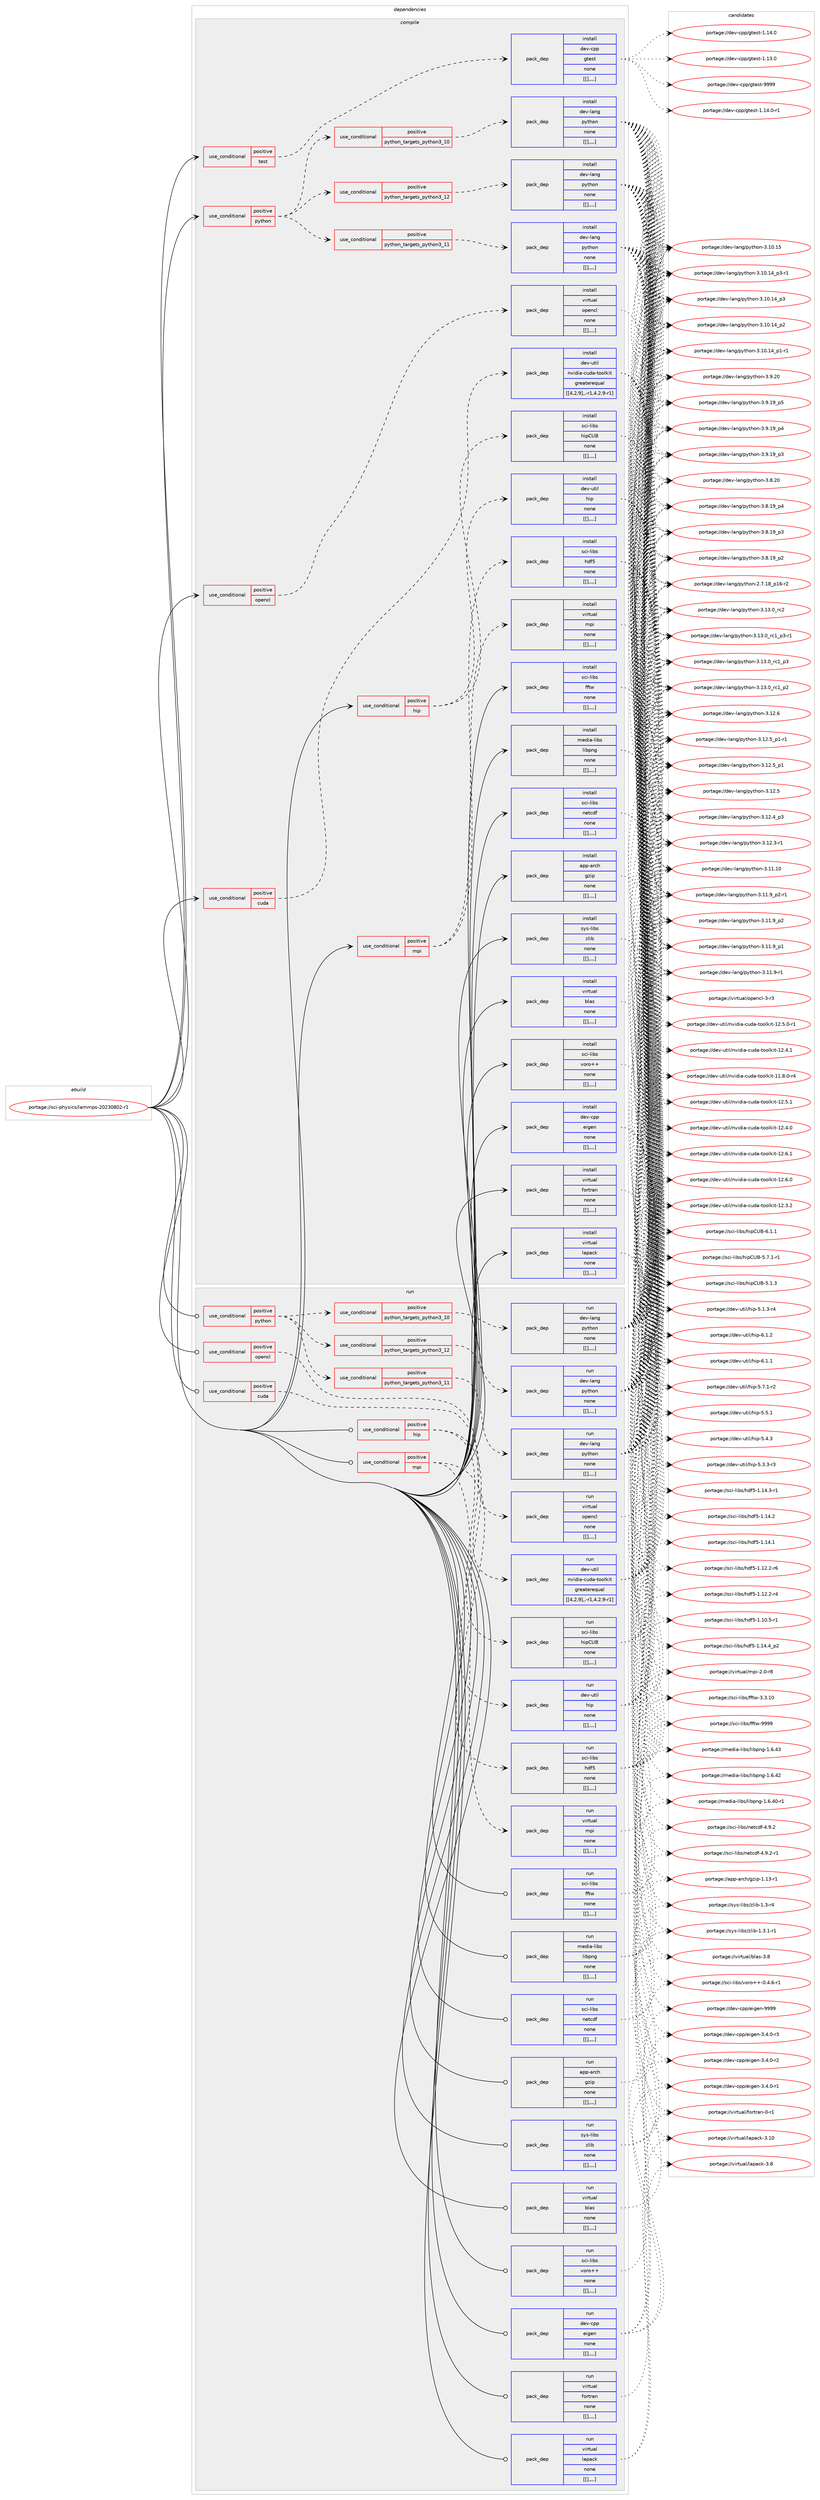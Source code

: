 digraph prolog {

# *************
# Graph options
# *************

newrank=true;
concentrate=true;
compound=true;
graph [rankdir=LR,fontname=Helvetica,fontsize=10,ranksep=1.5];#, ranksep=2.5, nodesep=0.2];
edge  [arrowhead=vee];
node  [fontname=Helvetica,fontsize=10];

# **********
# The ebuild
# **********

subgraph cluster_leftcol {
color=gray;
label=<<i>ebuild</i>>;
id [label="portage://sci-physics/lammps-20230802-r1", color=red, width=4, href="../sci-physics/lammps-20230802-r1.svg"];
}

# ****************
# The dependencies
# ****************

subgraph cluster_midcol {
color=gray;
label=<<i>dependencies</i>>;
subgraph cluster_compile {
fillcolor="#eeeeee";
style=filled;
label=<<i>compile</i>>;
subgraph cond113053 {
dependency427165 [label=<<TABLE BORDER="0" CELLBORDER="1" CELLSPACING="0" CELLPADDING="4"><TR><TD ROWSPAN="3" CELLPADDING="10">use_conditional</TD></TR><TR><TD>positive</TD></TR><TR><TD>cuda</TD></TR></TABLE>>, shape=none, color=red];
subgraph pack311075 {
dependency427166 [label=<<TABLE BORDER="0" CELLBORDER="1" CELLSPACING="0" CELLPADDING="4" WIDTH="220"><TR><TD ROWSPAN="6" CELLPADDING="30">pack_dep</TD></TR><TR><TD WIDTH="110">install</TD></TR><TR><TD>dev-util</TD></TR><TR><TD>nvidia-cuda-toolkit</TD></TR><TR><TD>greaterequal</TD></TR><TR><TD>[[4,2,9],,-r1,4.2.9-r1]</TD></TR></TABLE>>, shape=none, color=blue];
}
dependency427165:e -> dependency427166:w [weight=20,style="dashed",arrowhead="vee"];
}
id:e -> dependency427165:w [weight=20,style="solid",arrowhead="vee"];
subgraph cond113054 {
dependency427167 [label=<<TABLE BORDER="0" CELLBORDER="1" CELLSPACING="0" CELLPADDING="4"><TR><TD ROWSPAN="3" CELLPADDING="10">use_conditional</TD></TR><TR><TD>positive</TD></TR><TR><TD>hip</TD></TR></TABLE>>, shape=none, color=red];
subgraph pack311076 {
dependency427168 [label=<<TABLE BORDER="0" CELLBORDER="1" CELLSPACING="0" CELLPADDING="4" WIDTH="220"><TR><TD ROWSPAN="6" CELLPADDING="30">pack_dep</TD></TR><TR><TD WIDTH="110">install</TD></TR><TR><TD>dev-util</TD></TR><TR><TD>hip</TD></TR><TR><TD>none</TD></TR><TR><TD>[[],,,,]</TD></TR></TABLE>>, shape=none, color=blue];
}
dependency427167:e -> dependency427168:w [weight=20,style="dashed",arrowhead="vee"];
subgraph pack311077 {
dependency427169 [label=<<TABLE BORDER="0" CELLBORDER="1" CELLSPACING="0" CELLPADDING="4" WIDTH="220"><TR><TD ROWSPAN="6" CELLPADDING="30">pack_dep</TD></TR><TR><TD WIDTH="110">install</TD></TR><TR><TD>sci-libs</TD></TR><TR><TD>hipCUB</TD></TR><TR><TD>none</TD></TR><TR><TD>[[],,,,]</TD></TR></TABLE>>, shape=none, color=blue];
}
dependency427167:e -> dependency427169:w [weight=20,style="dashed",arrowhead="vee"];
}
id:e -> dependency427167:w [weight=20,style="solid",arrowhead="vee"];
subgraph cond113055 {
dependency427170 [label=<<TABLE BORDER="0" CELLBORDER="1" CELLSPACING="0" CELLPADDING="4"><TR><TD ROWSPAN="3" CELLPADDING="10">use_conditional</TD></TR><TR><TD>positive</TD></TR><TR><TD>mpi</TD></TR></TABLE>>, shape=none, color=red];
subgraph pack311078 {
dependency427171 [label=<<TABLE BORDER="0" CELLBORDER="1" CELLSPACING="0" CELLPADDING="4" WIDTH="220"><TR><TD ROWSPAN="6" CELLPADDING="30">pack_dep</TD></TR><TR><TD WIDTH="110">install</TD></TR><TR><TD>virtual</TD></TR><TR><TD>mpi</TD></TR><TR><TD>none</TD></TR><TR><TD>[[],,,,]</TD></TR></TABLE>>, shape=none, color=blue];
}
dependency427170:e -> dependency427171:w [weight=20,style="dashed",arrowhead="vee"];
subgraph pack311079 {
dependency427172 [label=<<TABLE BORDER="0" CELLBORDER="1" CELLSPACING="0" CELLPADDING="4" WIDTH="220"><TR><TD ROWSPAN="6" CELLPADDING="30">pack_dep</TD></TR><TR><TD WIDTH="110">install</TD></TR><TR><TD>sci-libs</TD></TR><TR><TD>hdf5</TD></TR><TR><TD>none</TD></TR><TR><TD>[[],,,,]</TD></TR></TABLE>>, shape=none, color=blue];
}
dependency427170:e -> dependency427172:w [weight=20,style="dashed",arrowhead="vee"];
}
id:e -> dependency427170:w [weight=20,style="solid",arrowhead="vee"];
subgraph cond113056 {
dependency427173 [label=<<TABLE BORDER="0" CELLBORDER="1" CELLSPACING="0" CELLPADDING="4"><TR><TD ROWSPAN="3" CELLPADDING="10">use_conditional</TD></TR><TR><TD>positive</TD></TR><TR><TD>opencl</TD></TR></TABLE>>, shape=none, color=red];
subgraph pack311080 {
dependency427174 [label=<<TABLE BORDER="0" CELLBORDER="1" CELLSPACING="0" CELLPADDING="4" WIDTH="220"><TR><TD ROWSPAN="6" CELLPADDING="30">pack_dep</TD></TR><TR><TD WIDTH="110">install</TD></TR><TR><TD>virtual</TD></TR><TR><TD>opencl</TD></TR><TR><TD>none</TD></TR><TR><TD>[[],,,,]</TD></TR></TABLE>>, shape=none, color=blue];
}
dependency427173:e -> dependency427174:w [weight=20,style="dashed",arrowhead="vee"];
}
id:e -> dependency427173:w [weight=20,style="solid",arrowhead="vee"];
subgraph cond113057 {
dependency427175 [label=<<TABLE BORDER="0" CELLBORDER="1" CELLSPACING="0" CELLPADDING="4"><TR><TD ROWSPAN="3" CELLPADDING="10">use_conditional</TD></TR><TR><TD>positive</TD></TR><TR><TD>python</TD></TR></TABLE>>, shape=none, color=red];
subgraph cond113058 {
dependency427176 [label=<<TABLE BORDER="0" CELLBORDER="1" CELLSPACING="0" CELLPADDING="4"><TR><TD ROWSPAN="3" CELLPADDING="10">use_conditional</TD></TR><TR><TD>positive</TD></TR><TR><TD>python_targets_python3_10</TD></TR></TABLE>>, shape=none, color=red];
subgraph pack311081 {
dependency427177 [label=<<TABLE BORDER="0" CELLBORDER="1" CELLSPACING="0" CELLPADDING="4" WIDTH="220"><TR><TD ROWSPAN="6" CELLPADDING="30">pack_dep</TD></TR><TR><TD WIDTH="110">install</TD></TR><TR><TD>dev-lang</TD></TR><TR><TD>python</TD></TR><TR><TD>none</TD></TR><TR><TD>[[],,,,]</TD></TR></TABLE>>, shape=none, color=blue];
}
dependency427176:e -> dependency427177:w [weight=20,style="dashed",arrowhead="vee"];
}
dependency427175:e -> dependency427176:w [weight=20,style="dashed",arrowhead="vee"];
subgraph cond113059 {
dependency427178 [label=<<TABLE BORDER="0" CELLBORDER="1" CELLSPACING="0" CELLPADDING="4"><TR><TD ROWSPAN="3" CELLPADDING="10">use_conditional</TD></TR><TR><TD>positive</TD></TR><TR><TD>python_targets_python3_11</TD></TR></TABLE>>, shape=none, color=red];
subgraph pack311082 {
dependency427179 [label=<<TABLE BORDER="0" CELLBORDER="1" CELLSPACING="0" CELLPADDING="4" WIDTH="220"><TR><TD ROWSPAN="6" CELLPADDING="30">pack_dep</TD></TR><TR><TD WIDTH="110">install</TD></TR><TR><TD>dev-lang</TD></TR><TR><TD>python</TD></TR><TR><TD>none</TD></TR><TR><TD>[[],,,,]</TD></TR></TABLE>>, shape=none, color=blue];
}
dependency427178:e -> dependency427179:w [weight=20,style="dashed",arrowhead="vee"];
}
dependency427175:e -> dependency427178:w [weight=20,style="dashed",arrowhead="vee"];
subgraph cond113060 {
dependency427180 [label=<<TABLE BORDER="0" CELLBORDER="1" CELLSPACING="0" CELLPADDING="4"><TR><TD ROWSPAN="3" CELLPADDING="10">use_conditional</TD></TR><TR><TD>positive</TD></TR><TR><TD>python_targets_python3_12</TD></TR></TABLE>>, shape=none, color=red];
subgraph pack311083 {
dependency427181 [label=<<TABLE BORDER="0" CELLBORDER="1" CELLSPACING="0" CELLPADDING="4" WIDTH="220"><TR><TD ROWSPAN="6" CELLPADDING="30">pack_dep</TD></TR><TR><TD WIDTH="110">install</TD></TR><TR><TD>dev-lang</TD></TR><TR><TD>python</TD></TR><TR><TD>none</TD></TR><TR><TD>[[],,,,]</TD></TR></TABLE>>, shape=none, color=blue];
}
dependency427180:e -> dependency427181:w [weight=20,style="dashed",arrowhead="vee"];
}
dependency427175:e -> dependency427180:w [weight=20,style="dashed",arrowhead="vee"];
}
id:e -> dependency427175:w [weight=20,style="solid",arrowhead="vee"];
subgraph cond113061 {
dependency427182 [label=<<TABLE BORDER="0" CELLBORDER="1" CELLSPACING="0" CELLPADDING="4"><TR><TD ROWSPAN="3" CELLPADDING="10">use_conditional</TD></TR><TR><TD>positive</TD></TR><TR><TD>test</TD></TR></TABLE>>, shape=none, color=red];
subgraph pack311084 {
dependency427183 [label=<<TABLE BORDER="0" CELLBORDER="1" CELLSPACING="0" CELLPADDING="4" WIDTH="220"><TR><TD ROWSPAN="6" CELLPADDING="30">pack_dep</TD></TR><TR><TD WIDTH="110">install</TD></TR><TR><TD>dev-cpp</TD></TR><TR><TD>gtest</TD></TR><TR><TD>none</TD></TR><TR><TD>[[],,,,]</TD></TR></TABLE>>, shape=none, color=blue];
}
dependency427182:e -> dependency427183:w [weight=20,style="dashed",arrowhead="vee"];
}
id:e -> dependency427182:w [weight=20,style="solid",arrowhead="vee"];
subgraph pack311085 {
dependency427184 [label=<<TABLE BORDER="0" CELLBORDER="1" CELLSPACING="0" CELLPADDING="4" WIDTH="220"><TR><TD ROWSPAN="6" CELLPADDING="30">pack_dep</TD></TR><TR><TD WIDTH="110">install</TD></TR><TR><TD>app-arch</TD></TR><TR><TD>gzip</TD></TR><TR><TD>none</TD></TR><TR><TD>[[],,,,]</TD></TR></TABLE>>, shape=none, color=blue];
}
id:e -> dependency427184:w [weight=20,style="solid",arrowhead="vee"];
subgraph pack311086 {
dependency427185 [label=<<TABLE BORDER="0" CELLBORDER="1" CELLSPACING="0" CELLPADDING="4" WIDTH="220"><TR><TD ROWSPAN="6" CELLPADDING="30">pack_dep</TD></TR><TR><TD WIDTH="110">install</TD></TR><TR><TD>dev-cpp</TD></TR><TR><TD>eigen</TD></TR><TR><TD>none</TD></TR><TR><TD>[[],,,,]</TD></TR></TABLE>>, shape=none, color=blue];
}
id:e -> dependency427185:w [weight=20,style="solid",arrowhead="vee"];
subgraph pack311087 {
dependency427186 [label=<<TABLE BORDER="0" CELLBORDER="1" CELLSPACING="0" CELLPADDING="4" WIDTH="220"><TR><TD ROWSPAN="6" CELLPADDING="30">pack_dep</TD></TR><TR><TD WIDTH="110">install</TD></TR><TR><TD>media-libs</TD></TR><TR><TD>libpng</TD></TR><TR><TD>none</TD></TR><TR><TD>[[],,,,]</TD></TR></TABLE>>, shape=none, color=blue];
}
id:e -> dependency427186:w [weight=20,style="solid",arrowhead="vee"];
subgraph pack311088 {
dependency427187 [label=<<TABLE BORDER="0" CELLBORDER="1" CELLSPACING="0" CELLPADDING="4" WIDTH="220"><TR><TD ROWSPAN="6" CELLPADDING="30">pack_dep</TD></TR><TR><TD WIDTH="110">install</TD></TR><TR><TD>sci-libs</TD></TR><TR><TD>fftw</TD></TR><TR><TD>none</TD></TR><TR><TD>[[],,,,]</TD></TR></TABLE>>, shape=none, color=blue];
}
id:e -> dependency427187:w [weight=20,style="solid",arrowhead="vee"];
subgraph pack311089 {
dependency427188 [label=<<TABLE BORDER="0" CELLBORDER="1" CELLSPACING="0" CELLPADDING="4" WIDTH="220"><TR><TD ROWSPAN="6" CELLPADDING="30">pack_dep</TD></TR><TR><TD WIDTH="110">install</TD></TR><TR><TD>sci-libs</TD></TR><TR><TD>netcdf</TD></TR><TR><TD>none</TD></TR><TR><TD>[[],,,,]</TD></TR></TABLE>>, shape=none, color=blue];
}
id:e -> dependency427188:w [weight=20,style="solid",arrowhead="vee"];
subgraph pack311090 {
dependency427189 [label=<<TABLE BORDER="0" CELLBORDER="1" CELLSPACING="0" CELLPADDING="4" WIDTH="220"><TR><TD ROWSPAN="6" CELLPADDING="30">pack_dep</TD></TR><TR><TD WIDTH="110">install</TD></TR><TR><TD>sci-libs</TD></TR><TR><TD>voro++</TD></TR><TR><TD>none</TD></TR><TR><TD>[[],,,,]</TD></TR></TABLE>>, shape=none, color=blue];
}
id:e -> dependency427189:w [weight=20,style="solid",arrowhead="vee"];
subgraph pack311091 {
dependency427190 [label=<<TABLE BORDER="0" CELLBORDER="1" CELLSPACING="0" CELLPADDING="4" WIDTH="220"><TR><TD ROWSPAN="6" CELLPADDING="30">pack_dep</TD></TR><TR><TD WIDTH="110">install</TD></TR><TR><TD>sys-libs</TD></TR><TR><TD>zlib</TD></TR><TR><TD>none</TD></TR><TR><TD>[[],,,,]</TD></TR></TABLE>>, shape=none, color=blue];
}
id:e -> dependency427190:w [weight=20,style="solid",arrowhead="vee"];
subgraph pack311092 {
dependency427191 [label=<<TABLE BORDER="0" CELLBORDER="1" CELLSPACING="0" CELLPADDING="4" WIDTH="220"><TR><TD ROWSPAN="6" CELLPADDING="30">pack_dep</TD></TR><TR><TD WIDTH="110">install</TD></TR><TR><TD>virtual</TD></TR><TR><TD>blas</TD></TR><TR><TD>none</TD></TR><TR><TD>[[],,,,]</TD></TR></TABLE>>, shape=none, color=blue];
}
id:e -> dependency427191:w [weight=20,style="solid",arrowhead="vee"];
subgraph pack311093 {
dependency427192 [label=<<TABLE BORDER="0" CELLBORDER="1" CELLSPACING="0" CELLPADDING="4" WIDTH="220"><TR><TD ROWSPAN="6" CELLPADDING="30">pack_dep</TD></TR><TR><TD WIDTH="110">install</TD></TR><TR><TD>virtual</TD></TR><TR><TD>fortran</TD></TR><TR><TD>none</TD></TR><TR><TD>[[],,,,]</TD></TR></TABLE>>, shape=none, color=blue];
}
id:e -> dependency427192:w [weight=20,style="solid",arrowhead="vee"];
subgraph pack311094 {
dependency427193 [label=<<TABLE BORDER="0" CELLBORDER="1" CELLSPACING="0" CELLPADDING="4" WIDTH="220"><TR><TD ROWSPAN="6" CELLPADDING="30">pack_dep</TD></TR><TR><TD WIDTH="110">install</TD></TR><TR><TD>virtual</TD></TR><TR><TD>lapack</TD></TR><TR><TD>none</TD></TR><TR><TD>[[],,,,]</TD></TR></TABLE>>, shape=none, color=blue];
}
id:e -> dependency427193:w [weight=20,style="solid",arrowhead="vee"];
}
subgraph cluster_compileandrun {
fillcolor="#eeeeee";
style=filled;
label=<<i>compile and run</i>>;
}
subgraph cluster_run {
fillcolor="#eeeeee";
style=filled;
label=<<i>run</i>>;
subgraph cond113062 {
dependency427194 [label=<<TABLE BORDER="0" CELLBORDER="1" CELLSPACING="0" CELLPADDING="4"><TR><TD ROWSPAN="3" CELLPADDING="10">use_conditional</TD></TR><TR><TD>positive</TD></TR><TR><TD>cuda</TD></TR></TABLE>>, shape=none, color=red];
subgraph pack311095 {
dependency427195 [label=<<TABLE BORDER="0" CELLBORDER="1" CELLSPACING="0" CELLPADDING="4" WIDTH="220"><TR><TD ROWSPAN="6" CELLPADDING="30">pack_dep</TD></TR><TR><TD WIDTH="110">run</TD></TR><TR><TD>dev-util</TD></TR><TR><TD>nvidia-cuda-toolkit</TD></TR><TR><TD>greaterequal</TD></TR><TR><TD>[[4,2,9],,-r1,4.2.9-r1]</TD></TR></TABLE>>, shape=none, color=blue];
}
dependency427194:e -> dependency427195:w [weight=20,style="dashed",arrowhead="vee"];
}
id:e -> dependency427194:w [weight=20,style="solid",arrowhead="odot"];
subgraph cond113063 {
dependency427196 [label=<<TABLE BORDER="0" CELLBORDER="1" CELLSPACING="0" CELLPADDING="4"><TR><TD ROWSPAN="3" CELLPADDING="10">use_conditional</TD></TR><TR><TD>positive</TD></TR><TR><TD>hip</TD></TR></TABLE>>, shape=none, color=red];
subgraph pack311096 {
dependency427197 [label=<<TABLE BORDER="0" CELLBORDER="1" CELLSPACING="0" CELLPADDING="4" WIDTH="220"><TR><TD ROWSPAN="6" CELLPADDING="30">pack_dep</TD></TR><TR><TD WIDTH="110">run</TD></TR><TR><TD>dev-util</TD></TR><TR><TD>hip</TD></TR><TR><TD>none</TD></TR><TR><TD>[[],,,,]</TD></TR></TABLE>>, shape=none, color=blue];
}
dependency427196:e -> dependency427197:w [weight=20,style="dashed",arrowhead="vee"];
subgraph pack311097 {
dependency427198 [label=<<TABLE BORDER="0" CELLBORDER="1" CELLSPACING="0" CELLPADDING="4" WIDTH="220"><TR><TD ROWSPAN="6" CELLPADDING="30">pack_dep</TD></TR><TR><TD WIDTH="110">run</TD></TR><TR><TD>sci-libs</TD></TR><TR><TD>hipCUB</TD></TR><TR><TD>none</TD></TR><TR><TD>[[],,,,]</TD></TR></TABLE>>, shape=none, color=blue];
}
dependency427196:e -> dependency427198:w [weight=20,style="dashed",arrowhead="vee"];
}
id:e -> dependency427196:w [weight=20,style="solid",arrowhead="odot"];
subgraph cond113064 {
dependency427199 [label=<<TABLE BORDER="0" CELLBORDER="1" CELLSPACING="0" CELLPADDING="4"><TR><TD ROWSPAN="3" CELLPADDING="10">use_conditional</TD></TR><TR><TD>positive</TD></TR><TR><TD>mpi</TD></TR></TABLE>>, shape=none, color=red];
subgraph pack311098 {
dependency427200 [label=<<TABLE BORDER="0" CELLBORDER="1" CELLSPACING="0" CELLPADDING="4" WIDTH="220"><TR><TD ROWSPAN="6" CELLPADDING="30">pack_dep</TD></TR><TR><TD WIDTH="110">run</TD></TR><TR><TD>virtual</TD></TR><TR><TD>mpi</TD></TR><TR><TD>none</TD></TR><TR><TD>[[],,,,]</TD></TR></TABLE>>, shape=none, color=blue];
}
dependency427199:e -> dependency427200:w [weight=20,style="dashed",arrowhead="vee"];
subgraph pack311099 {
dependency427201 [label=<<TABLE BORDER="0" CELLBORDER="1" CELLSPACING="0" CELLPADDING="4" WIDTH="220"><TR><TD ROWSPAN="6" CELLPADDING="30">pack_dep</TD></TR><TR><TD WIDTH="110">run</TD></TR><TR><TD>sci-libs</TD></TR><TR><TD>hdf5</TD></TR><TR><TD>none</TD></TR><TR><TD>[[],,,,]</TD></TR></TABLE>>, shape=none, color=blue];
}
dependency427199:e -> dependency427201:w [weight=20,style="dashed",arrowhead="vee"];
}
id:e -> dependency427199:w [weight=20,style="solid",arrowhead="odot"];
subgraph cond113065 {
dependency427202 [label=<<TABLE BORDER="0" CELLBORDER="1" CELLSPACING="0" CELLPADDING="4"><TR><TD ROWSPAN="3" CELLPADDING="10">use_conditional</TD></TR><TR><TD>positive</TD></TR><TR><TD>opencl</TD></TR></TABLE>>, shape=none, color=red];
subgraph pack311100 {
dependency427203 [label=<<TABLE BORDER="0" CELLBORDER="1" CELLSPACING="0" CELLPADDING="4" WIDTH="220"><TR><TD ROWSPAN="6" CELLPADDING="30">pack_dep</TD></TR><TR><TD WIDTH="110">run</TD></TR><TR><TD>virtual</TD></TR><TR><TD>opencl</TD></TR><TR><TD>none</TD></TR><TR><TD>[[],,,,]</TD></TR></TABLE>>, shape=none, color=blue];
}
dependency427202:e -> dependency427203:w [weight=20,style="dashed",arrowhead="vee"];
}
id:e -> dependency427202:w [weight=20,style="solid",arrowhead="odot"];
subgraph cond113066 {
dependency427204 [label=<<TABLE BORDER="0" CELLBORDER="1" CELLSPACING="0" CELLPADDING="4"><TR><TD ROWSPAN="3" CELLPADDING="10">use_conditional</TD></TR><TR><TD>positive</TD></TR><TR><TD>python</TD></TR></TABLE>>, shape=none, color=red];
subgraph cond113067 {
dependency427205 [label=<<TABLE BORDER="0" CELLBORDER="1" CELLSPACING="0" CELLPADDING="4"><TR><TD ROWSPAN="3" CELLPADDING="10">use_conditional</TD></TR><TR><TD>positive</TD></TR><TR><TD>python_targets_python3_10</TD></TR></TABLE>>, shape=none, color=red];
subgraph pack311101 {
dependency427206 [label=<<TABLE BORDER="0" CELLBORDER="1" CELLSPACING="0" CELLPADDING="4" WIDTH="220"><TR><TD ROWSPAN="6" CELLPADDING="30">pack_dep</TD></TR><TR><TD WIDTH="110">run</TD></TR><TR><TD>dev-lang</TD></TR><TR><TD>python</TD></TR><TR><TD>none</TD></TR><TR><TD>[[],,,,]</TD></TR></TABLE>>, shape=none, color=blue];
}
dependency427205:e -> dependency427206:w [weight=20,style="dashed",arrowhead="vee"];
}
dependency427204:e -> dependency427205:w [weight=20,style="dashed",arrowhead="vee"];
subgraph cond113068 {
dependency427207 [label=<<TABLE BORDER="0" CELLBORDER="1" CELLSPACING="0" CELLPADDING="4"><TR><TD ROWSPAN="3" CELLPADDING="10">use_conditional</TD></TR><TR><TD>positive</TD></TR><TR><TD>python_targets_python3_11</TD></TR></TABLE>>, shape=none, color=red];
subgraph pack311102 {
dependency427208 [label=<<TABLE BORDER="0" CELLBORDER="1" CELLSPACING="0" CELLPADDING="4" WIDTH="220"><TR><TD ROWSPAN="6" CELLPADDING="30">pack_dep</TD></TR><TR><TD WIDTH="110">run</TD></TR><TR><TD>dev-lang</TD></TR><TR><TD>python</TD></TR><TR><TD>none</TD></TR><TR><TD>[[],,,,]</TD></TR></TABLE>>, shape=none, color=blue];
}
dependency427207:e -> dependency427208:w [weight=20,style="dashed",arrowhead="vee"];
}
dependency427204:e -> dependency427207:w [weight=20,style="dashed",arrowhead="vee"];
subgraph cond113069 {
dependency427209 [label=<<TABLE BORDER="0" CELLBORDER="1" CELLSPACING="0" CELLPADDING="4"><TR><TD ROWSPAN="3" CELLPADDING="10">use_conditional</TD></TR><TR><TD>positive</TD></TR><TR><TD>python_targets_python3_12</TD></TR></TABLE>>, shape=none, color=red];
subgraph pack311103 {
dependency427210 [label=<<TABLE BORDER="0" CELLBORDER="1" CELLSPACING="0" CELLPADDING="4" WIDTH="220"><TR><TD ROWSPAN="6" CELLPADDING="30">pack_dep</TD></TR><TR><TD WIDTH="110">run</TD></TR><TR><TD>dev-lang</TD></TR><TR><TD>python</TD></TR><TR><TD>none</TD></TR><TR><TD>[[],,,,]</TD></TR></TABLE>>, shape=none, color=blue];
}
dependency427209:e -> dependency427210:w [weight=20,style="dashed",arrowhead="vee"];
}
dependency427204:e -> dependency427209:w [weight=20,style="dashed",arrowhead="vee"];
}
id:e -> dependency427204:w [weight=20,style="solid",arrowhead="odot"];
subgraph pack311104 {
dependency427211 [label=<<TABLE BORDER="0" CELLBORDER="1" CELLSPACING="0" CELLPADDING="4" WIDTH="220"><TR><TD ROWSPAN="6" CELLPADDING="30">pack_dep</TD></TR><TR><TD WIDTH="110">run</TD></TR><TR><TD>app-arch</TD></TR><TR><TD>gzip</TD></TR><TR><TD>none</TD></TR><TR><TD>[[],,,,]</TD></TR></TABLE>>, shape=none, color=blue];
}
id:e -> dependency427211:w [weight=20,style="solid",arrowhead="odot"];
subgraph pack311105 {
dependency427212 [label=<<TABLE BORDER="0" CELLBORDER="1" CELLSPACING="0" CELLPADDING="4" WIDTH="220"><TR><TD ROWSPAN="6" CELLPADDING="30">pack_dep</TD></TR><TR><TD WIDTH="110">run</TD></TR><TR><TD>dev-cpp</TD></TR><TR><TD>eigen</TD></TR><TR><TD>none</TD></TR><TR><TD>[[],,,,]</TD></TR></TABLE>>, shape=none, color=blue];
}
id:e -> dependency427212:w [weight=20,style="solid",arrowhead="odot"];
subgraph pack311106 {
dependency427213 [label=<<TABLE BORDER="0" CELLBORDER="1" CELLSPACING="0" CELLPADDING="4" WIDTH="220"><TR><TD ROWSPAN="6" CELLPADDING="30">pack_dep</TD></TR><TR><TD WIDTH="110">run</TD></TR><TR><TD>media-libs</TD></TR><TR><TD>libpng</TD></TR><TR><TD>none</TD></TR><TR><TD>[[],,,,]</TD></TR></TABLE>>, shape=none, color=blue];
}
id:e -> dependency427213:w [weight=20,style="solid",arrowhead="odot"];
subgraph pack311107 {
dependency427214 [label=<<TABLE BORDER="0" CELLBORDER="1" CELLSPACING="0" CELLPADDING="4" WIDTH="220"><TR><TD ROWSPAN="6" CELLPADDING="30">pack_dep</TD></TR><TR><TD WIDTH="110">run</TD></TR><TR><TD>sci-libs</TD></TR><TR><TD>fftw</TD></TR><TR><TD>none</TD></TR><TR><TD>[[],,,,]</TD></TR></TABLE>>, shape=none, color=blue];
}
id:e -> dependency427214:w [weight=20,style="solid",arrowhead="odot"];
subgraph pack311108 {
dependency427215 [label=<<TABLE BORDER="0" CELLBORDER="1" CELLSPACING="0" CELLPADDING="4" WIDTH="220"><TR><TD ROWSPAN="6" CELLPADDING="30">pack_dep</TD></TR><TR><TD WIDTH="110">run</TD></TR><TR><TD>sci-libs</TD></TR><TR><TD>netcdf</TD></TR><TR><TD>none</TD></TR><TR><TD>[[],,,,]</TD></TR></TABLE>>, shape=none, color=blue];
}
id:e -> dependency427215:w [weight=20,style="solid",arrowhead="odot"];
subgraph pack311109 {
dependency427216 [label=<<TABLE BORDER="0" CELLBORDER="1" CELLSPACING="0" CELLPADDING="4" WIDTH="220"><TR><TD ROWSPAN="6" CELLPADDING="30">pack_dep</TD></TR><TR><TD WIDTH="110">run</TD></TR><TR><TD>sci-libs</TD></TR><TR><TD>voro++</TD></TR><TR><TD>none</TD></TR><TR><TD>[[],,,,]</TD></TR></TABLE>>, shape=none, color=blue];
}
id:e -> dependency427216:w [weight=20,style="solid",arrowhead="odot"];
subgraph pack311110 {
dependency427217 [label=<<TABLE BORDER="0" CELLBORDER="1" CELLSPACING="0" CELLPADDING="4" WIDTH="220"><TR><TD ROWSPAN="6" CELLPADDING="30">pack_dep</TD></TR><TR><TD WIDTH="110">run</TD></TR><TR><TD>sys-libs</TD></TR><TR><TD>zlib</TD></TR><TR><TD>none</TD></TR><TR><TD>[[],,,,]</TD></TR></TABLE>>, shape=none, color=blue];
}
id:e -> dependency427217:w [weight=20,style="solid",arrowhead="odot"];
subgraph pack311111 {
dependency427218 [label=<<TABLE BORDER="0" CELLBORDER="1" CELLSPACING="0" CELLPADDING="4" WIDTH="220"><TR><TD ROWSPAN="6" CELLPADDING="30">pack_dep</TD></TR><TR><TD WIDTH="110">run</TD></TR><TR><TD>virtual</TD></TR><TR><TD>blas</TD></TR><TR><TD>none</TD></TR><TR><TD>[[],,,,]</TD></TR></TABLE>>, shape=none, color=blue];
}
id:e -> dependency427218:w [weight=20,style="solid",arrowhead="odot"];
subgraph pack311112 {
dependency427219 [label=<<TABLE BORDER="0" CELLBORDER="1" CELLSPACING="0" CELLPADDING="4" WIDTH="220"><TR><TD ROWSPAN="6" CELLPADDING="30">pack_dep</TD></TR><TR><TD WIDTH="110">run</TD></TR><TR><TD>virtual</TD></TR><TR><TD>fortran</TD></TR><TR><TD>none</TD></TR><TR><TD>[[],,,,]</TD></TR></TABLE>>, shape=none, color=blue];
}
id:e -> dependency427219:w [weight=20,style="solid",arrowhead="odot"];
subgraph pack311113 {
dependency427220 [label=<<TABLE BORDER="0" CELLBORDER="1" CELLSPACING="0" CELLPADDING="4" WIDTH="220"><TR><TD ROWSPAN="6" CELLPADDING="30">pack_dep</TD></TR><TR><TD WIDTH="110">run</TD></TR><TR><TD>virtual</TD></TR><TR><TD>lapack</TD></TR><TR><TD>none</TD></TR><TR><TD>[[],,,,]</TD></TR></TABLE>>, shape=none, color=blue];
}
id:e -> dependency427220:w [weight=20,style="solid",arrowhead="odot"];
}
}

# **************
# The candidates
# **************

subgraph cluster_choices {
rank=same;
color=gray;
label=<<i>candidates</i>>;

subgraph choice311075 {
color=black;
nodesep=1;
choice1001011184511711610510847110118105100105974599117100974511611111110810710511645495046544649 [label="portage://dev-util/nvidia-cuda-toolkit-12.6.1", color=red, width=4,href="../dev-util/nvidia-cuda-toolkit-12.6.1.svg"];
choice1001011184511711610510847110118105100105974599117100974511611111110810710511645495046544648 [label="portage://dev-util/nvidia-cuda-toolkit-12.6.0", color=red, width=4,href="../dev-util/nvidia-cuda-toolkit-12.6.0.svg"];
choice1001011184511711610510847110118105100105974599117100974511611111110810710511645495046534649 [label="portage://dev-util/nvidia-cuda-toolkit-12.5.1", color=red, width=4,href="../dev-util/nvidia-cuda-toolkit-12.5.1.svg"];
choice10010111845117116105108471101181051001059745991171009745116111111108107105116454950465346484511449 [label="portage://dev-util/nvidia-cuda-toolkit-12.5.0-r1", color=red, width=4,href="../dev-util/nvidia-cuda-toolkit-12.5.0-r1.svg"];
choice1001011184511711610510847110118105100105974599117100974511611111110810710511645495046524649 [label="portage://dev-util/nvidia-cuda-toolkit-12.4.1", color=red, width=4,href="../dev-util/nvidia-cuda-toolkit-12.4.1.svg"];
choice1001011184511711610510847110118105100105974599117100974511611111110810710511645495046524648 [label="portage://dev-util/nvidia-cuda-toolkit-12.4.0", color=red, width=4,href="../dev-util/nvidia-cuda-toolkit-12.4.0.svg"];
choice1001011184511711610510847110118105100105974599117100974511611111110810710511645495046514650 [label="portage://dev-util/nvidia-cuda-toolkit-12.3.2", color=red, width=4,href="../dev-util/nvidia-cuda-toolkit-12.3.2.svg"];
choice10010111845117116105108471101181051001059745991171009745116111111108107105116454949465646484511452 [label="portage://dev-util/nvidia-cuda-toolkit-11.8.0-r4", color=red, width=4,href="../dev-util/nvidia-cuda-toolkit-11.8.0-r4.svg"];
dependency427166:e -> choice1001011184511711610510847110118105100105974599117100974511611111110810710511645495046544649:w [style=dotted,weight="100"];
dependency427166:e -> choice1001011184511711610510847110118105100105974599117100974511611111110810710511645495046544648:w [style=dotted,weight="100"];
dependency427166:e -> choice1001011184511711610510847110118105100105974599117100974511611111110810710511645495046534649:w [style=dotted,weight="100"];
dependency427166:e -> choice10010111845117116105108471101181051001059745991171009745116111111108107105116454950465346484511449:w [style=dotted,weight="100"];
dependency427166:e -> choice1001011184511711610510847110118105100105974599117100974511611111110810710511645495046524649:w [style=dotted,weight="100"];
dependency427166:e -> choice1001011184511711610510847110118105100105974599117100974511611111110810710511645495046524648:w [style=dotted,weight="100"];
dependency427166:e -> choice1001011184511711610510847110118105100105974599117100974511611111110810710511645495046514650:w [style=dotted,weight="100"];
dependency427166:e -> choice10010111845117116105108471101181051001059745991171009745116111111108107105116454949465646484511452:w [style=dotted,weight="100"];
}
subgraph choice311076 {
color=black;
nodesep=1;
choice1001011184511711610510847104105112455446494650 [label="portage://dev-util/hip-6.1.2", color=red, width=4,href="../dev-util/hip-6.1.2.svg"];
choice1001011184511711610510847104105112455446494649 [label="portage://dev-util/hip-6.1.1", color=red, width=4,href="../dev-util/hip-6.1.1.svg"];
choice10010111845117116105108471041051124553465546494511450 [label="portage://dev-util/hip-5.7.1-r2", color=red, width=4,href="../dev-util/hip-5.7.1-r2.svg"];
choice1001011184511711610510847104105112455346534649 [label="portage://dev-util/hip-5.5.1", color=red, width=4,href="../dev-util/hip-5.5.1.svg"];
choice1001011184511711610510847104105112455346524651 [label="portage://dev-util/hip-5.4.3", color=red, width=4,href="../dev-util/hip-5.4.3.svg"];
choice10010111845117116105108471041051124553465146514511451 [label="portage://dev-util/hip-5.3.3-r3", color=red, width=4,href="../dev-util/hip-5.3.3-r3.svg"];
choice10010111845117116105108471041051124553464946514511452 [label="portage://dev-util/hip-5.1.3-r4", color=red, width=4,href="../dev-util/hip-5.1.3-r4.svg"];
dependency427168:e -> choice1001011184511711610510847104105112455446494650:w [style=dotted,weight="100"];
dependency427168:e -> choice1001011184511711610510847104105112455446494649:w [style=dotted,weight="100"];
dependency427168:e -> choice10010111845117116105108471041051124553465546494511450:w [style=dotted,weight="100"];
dependency427168:e -> choice1001011184511711610510847104105112455346534649:w [style=dotted,weight="100"];
dependency427168:e -> choice1001011184511711610510847104105112455346524651:w [style=dotted,weight="100"];
dependency427168:e -> choice10010111845117116105108471041051124553465146514511451:w [style=dotted,weight="100"];
dependency427168:e -> choice10010111845117116105108471041051124553464946514511452:w [style=dotted,weight="100"];
}
subgraph choice311077 {
color=black;
nodesep=1;
choice11599105451081059811547104105112678566455446494649 [label="portage://sci-libs/hipCUB-6.1.1", color=red, width=4,href="../sci-libs/hipCUB-6.1.1.svg"];
choice115991054510810598115471041051126785664553465546494511449 [label="portage://sci-libs/hipCUB-5.7.1-r1", color=red, width=4,href="../sci-libs/hipCUB-5.7.1-r1.svg"];
choice11599105451081059811547104105112678566455346494651 [label="portage://sci-libs/hipCUB-5.1.3", color=red, width=4,href="../sci-libs/hipCUB-5.1.3.svg"];
dependency427169:e -> choice11599105451081059811547104105112678566455446494649:w [style=dotted,weight="100"];
dependency427169:e -> choice115991054510810598115471041051126785664553465546494511449:w [style=dotted,weight="100"];
dependency427169:e -> choice11599105451081059811547104105112678566455346494651:w [style=dotted,weight="100"];
}
subgraph choice311078 {
color=black;
nodesep=1;
choice1181051141161179710847109112105455046484511456 [label="portage://virtual/mpi-2.0-r8", color=red, width=4,href="../virtual/mpi-2.0-r8.svg"];
dependency427171:e -> choice1181051141161179710847109112105455046484511456:w [style=dotted,weight="100"];
}
subgraph choice311079 {
color=black;
nodesep=1;
choice1159910545108105981154710410010253454946495246529511250 [label="portage://sci-libs/hdf5-1.14.4_p2", color=red, width=4,href="../sci-libs/hdf5-1.14.4_p2.svg"];
choice1159910545108105981154710410010253454946495246514511449 [label="portage://sci-libs/hdf5-1.14.3-r1", color=red, width=4,href="../sci-libs/hdf5-1.14.3-r1.svg"];
choice115991054510810598115471041001025345494649524650 [label="portage://sci-libs/hdf5-1.14.2", color=red, width=4,href="../sci-libs/hdf5-1.14.2.svg"];
choice115991054510810598115471041001025345494649524649 [label="portage://sci-libs/hdf5-1.14.1", color=red, width=4,href="../sci-libs/hdf5-1.14.1.svg"];
choice1159910545108105981154710410010253454946495046504511454 [label="portage://sci-libs/hdf5-1.12.2-r6", color=red, width=4,href="../sci-libs/hdf5-1.12.2-r6.svg"];
choice1159910545108105981154710410010253454946495046504511452 [label="portage://sci-libs/hdf5-1.12.2-r4", color=red, width=4,href="../sci-libs/hdf5-1.12.2-r4.svg"];
choice1159910545108105981154710410010253454946494846534511449 [label="portage://sci-libs/hdf5-1.10.5-r1", color=red, width=4,href="../sci-libs/hdf5-1.10.5-r1.svg"];
dependency427172:e -> choice1159910545108105981154710410010253454946495246529511250:w [style=dotted,weight="100"];
dependency427172:e -> choice1159910545108105981154710410010253454946495246514511449:w [style=dotted,weight="100"];
dependency427172:e -> choice115991054510810598115471041001025345494649524650:w [style=dotted,weight="100"];
dependency427172:e -> choice115991054510810598115471041001025345494649524649:w [style=dotted,weight="100"];
dependency427172:e -> choice1159910545108105981154710410010253454946495046504511454:w [style=dotted,weight="100"];
dependency427172:e -> choice1159910545108105981154710410010253454946495046504511452:w [style=dotted,weight="100"];
dependency427172:e -> choice1159910545108105981154710410010253454946494846534511449:w [style=dotted,weight="100"];
}
subgraph choice311080 {
color=black;
nodesep=1;
choice11810511411611797108471111121011109910845514511451 [label="portage://virtual/opencl-3-r3", color=red, width=4,href="../virtual/opencl-3-r3.svg"];
dependency427174:e -> choice11810511411611797108471111121011109910845514511451:w [style=dotted,weight="100"];
}
subgraph choice311081 {
color=black;
nodesep=1;
choice10010111845108971101034711212111610411111045514649514648951149950 [label="portage://dev-lang/python-3.13.0_rc2", color=red, width=4,href="../dev-lang/python-3.13.0_rc2.svg"];
choice1001011184510897110103471121211161041111104551464951464895114994995112514511449 [label="portage://dev-lang/python-3.13.0_rc1_p3-r1", color=red, width=4,href="../dev-lang/python-3.13.0_rc1_p3-r1.svg"];
choice100101118451089711010347112121116104111110455146495146489511499499511251 [label="portage://dev-lang/python-3.13.0_rc1_p3", color=red, width=4,href="../dev-lang/python-3.13.0_rc1_p3.svg"];
choice100101118451089711010347112121116104111110455146495146489511499499511250 [label="portage://dev-lang/python-3.13.0_rc1_p2", color=red, width=4,href="../dev-lang/python-3.13.0_rc1_p2.svg"];
choice10010111845108971101034711212111610411111045514649504654 [label="portage://dev-lang/python-3.12.6", color=red, width=4,href="../dev-lang/python-3.12.6.svg"];
choice1001011184510897110103471121211161041111104551464950465395112494511449 [label="portage://dev-lang/python-3.12.5_p1-r1", color=red, width=4,href="../dev-lang/python-3.12.5_p1-r1.svg"];
choice100101118451089711010347112121116104111110455146495046539511249 [label="portage://dev-lang/python-3.12.5_p1", color=red, width=4,href="../dev-lang/python-3.12.5_p1.svg"];
choice10010111845108971101034711212111610411111045514649504653 [label="portage://dev-lang/python-3.12.5", color=red, width=4,href="../dev-lang/python-3.12.5.svg"];
choice100101118451089711010347112121116104111110455146495046529511251 [label="portage://dev-lang/python-3.12.4_p3", color=red, width=4,href="../dev-lang/python-3.12.4_p3.svg"];
choice100101118451089711010347112121116104111110455146495046514511449 [label="portage://dev-lang/python-3.12.3-r1", color=red, width=4,href="../dev-lang/python-3.12.3-r1.svg"];
choice1001011184510897110103471121211161041111104551464949464948 [label="portage://dev-lang/python-3.11.10", color=red, width=4,href="../dev-lang/python-3.11.10.svg"];
choice1001011184510897110103471121211161041111104551464949465795112504511449 [label="portage://dev-lang/python-3.11.9_p2-r1", color=red, width=4,href="../dev-lang/python-3.11.9_p2-r1.svg"];
choice100101118451089711010347112121116104111110455146494946579511250 [label="portage://dev-lang/python-3.11.9_p2", color=red, width=4,href="../dev-lang/python-3.11.9_p2.svg"];
choice100101118451089711010347112121116104111110455146494946579511249 [label="portage://dev-lang/python-3.11.9_p1", color=red, width=4,href="../dev-lang/python-3.11.9_p1.svg"];
choice100101118451089711010347112121116104111110455146494946574511449 [label="portage://dev-lang/python-3.11.9-r1", color=red, width=4,href="../dev-lang/python-3.11.9-r1.svg"];
choice1001011184510897110103471121211161041111104551464948464953 [label="portage://dev-lang/python-3.10.15", color=red, width=4,href="../dev-lang/python-3.10.15.svg"];
choice100101118451089711010347112121116104111110455146494846495295112514511449 [label="portage://dev-lang/python-3.10.14_p3-r1", color=red, width=4,href="../dev-lang/python-3.10.14_p3-r1.svg"];
choice10010111845108971101034711212111610411111045514649484649529511251 [label="portage://dev-lang/python-3.10.14_p3", color=red, width=4,href="../dev-lang/python-3.10.14_p3.svg"];
choice10010111845108971101034711212111610411111045514649484649529511250 [label="portage://dev-lang/python-3.10.14_p2", color=red, width=4,href="../dev-lang/python-3.10.14_p2.svg"];
choice100101118451089711010347112121116104111110455146494846495295112494511449 [label="portage://dev-lang/python-3.10.14_p1-r1", color=red, width=4,href="../dev-lang/python-3.10.14_p1-r1.svg"];
choice10010111845108971101034711212111610411111045514657465048 [label="portage://dev-lang/python-3.9.20", color=red, width=4,href="../dev-lang/python-3.9.20.svg"];
choice100101118451089711010347112121116104111110455146574649579511253 [label="portage://dev-lang/python-3.9.19_p5", color=red, width=4,href="../dev-lang/python-3.9.19_p5.svg"];
choice100101118451089711010347112121116104111110455146574649579511252 [label="portage://dev-lang/python-3.9.19_p4", color=red, width=4,href="../dev-lang/python-3.9.19_p4.svg"];
choice100101118451089711010347112121116104111110455146574649579511251 [label="portage://dev-lang/python-3.9.19_p3", color=red, width=4,href="../dev-lang/python-3.9.19_p3.svg"];
choice10010111845108971101034711212111610411111045514656465048 [label="portage://dev-lang/python-3.8.20", color=red, width=4,href="../dev-lang/python-3.8.20.svg"];
choice100101118451089711010347112121116104111110455146564649579511252 [label="portage://dev-lang/python-3.8.19_p4", color=red, width=4,href="../dev-lang/python-3.8.19_p4.svg"];
choice100101118451089711010347112121116104111110455146564649579511251 [label="portage://dev-lang/python-3.8.19_p3", color=red, width=4,href="../dev-lang/python-3.8.19_p3.svg"];
choice100101118451089711010347112121116104111110455146564649579511250 [label="portage://dev-lang/python-3.8.19_p2", color=red, width=4,href="../dev-lang/python-3.8.19_p2.svg"];
choice100101118451089711010347112121116104111110455046554649569511249544511450 [label="portage://dev-lang/python-2.7.18_p16-r2", color=red, width=4,href="../dev-lang/python-2.7.18_p16-r2.svg"];
dependency427177:e -> choice10010111845108971101034711212111610411111045514649514648951149950:w [style=dotted,weight="100"];
dependency427177:e -> choice1001011184510897110103471121211161041111104551464951464895114994995112514511449:w [style=dotted,weight="100"];
dependency427177:e -> choice100101118451089711010347112121116104111110455146495146489511499499511251:w [style=dotted,weight="100"];
dependency427177:e -> choice100101118451089711010347112121116104111110455146495146489511499499511250:w [style=dotted,weight="100"];
dependency427177:e -> choice10010111845108971101034711212111610411111045514649504654:w [style=dotted,weight="100"];
dependency427177:e -> choice1001011184510897110103471121211161041111104551464950465395112494511449:w [style=dotted,weight="100"];
dependency427177:e -> choice100101118451089711010347112121116104111110455146495046539511249:w [style=dotted,weight="100"];
dependency427177:e -> choice10010111845108971101034711212111610411111045514649504653:w [style=dotted,weight="100"];
dependency427177:e -> choice100101118451089711010347112121116104111110455146495046529511251:w [style=dotted,weight="100"];
dependency427177:e -> choice100101118451089711010347112121116104111110455146495046514511449:w [style=dotted,weight="100"];
dependency427177:e -> choice1001011184510897110103471121211161041111104551464949464948:w [style=dotted,weight="100"];
dependency427177:e -> choice1001011184510897110103471121211161041111104551464949465795112504511449:w [style=dotted,weight="100"];
dependency427177:e -> choice100101118451089711010347112121116104111110455146494946579511250:w [style=dotted,weight="100"];
dependency427177:e -> choice100101118451089711010347112121116104111110455146494946579511249:w [style=dotted,weight="100"];
dependency427177:e -> choice100101118451089711010347112121116104111110455146494946574511449:w [style=dotted,weight="100"];
dependency427177:e -> choice1001011184510897110103471121211161041111104551464948464953:w [style=dotted,weight="100"];
dependency427177:e -> choice100101118451089711010347112121116104111110455146494846495295112514511449:w [style=dotted,weight="100"];
dependency427177:e -> choice10010111845108971101034711212111610411111045514649484649529511251:w [style=dotted,weight="100"];
dependency427177:e -> choice10010111845108971101034711212111610411111045514649484649529511250:w [style=dotted,weight="100"];
dependency427177:e -> choice100101118451089711010347112121116104111110455146494846495295112494511449:w [style=dotted,weight="100"];
dependency427177:e -> choice10010111845108971101034711212111610411111045514657465048:w [style=dotted,weight="100"];
dependency427177:e -> choice100101118451089711010347112121116104111110455146574649579511253:w [style=dotted,weight="100"];
dependency427177:e -> choice100101118451089711010347112121116104111110455146574649579511252:w [style=dotted,weight="100"];
dependency427177:e -> choice100101118451089711010347112121116104111110455146574649579511251:w [style=dotted,weight="100"];
dependency427177:e -> choice10010111845108971101034711212111610411111045514656465048:w [style=dotted,weight="100"];
dependency427177:e -> choice100101118451089711010347112121116104111110455146564649579511252:w [style=dotted,weight="100"];
dependency427177:e -> choice100101118451089711010347112121116104111110455146564649579511251:w [style=dotted,weight="100"];
dependency427177:e -> choice100101118451089711010347112121116104111110455146564649579511250:w [style=dotted,weight="100"];
dependency427177:e -> choice100101118451089711010347112121116104111110455046554649569511249544511450:w [style=dotted,weight="100"];
}
subgraph choice311082 {
color=black;
nodesep=1;
choice10010111845108971101034711212111610411111045514649514648951149950 [label="portage://dev-lang/python-3.13.0_rc2", color=red, width=4,href="../dev-lang/python-3.13.0_rc2.svg"];
choice1001011184510897110103471121211161041111104551464951464895114994995112514511449 [label="portage://dev-lang/python-3.13.0_rc1_p3-r1", color=red, width=4,href="../dev-lang/python-3.13.0_rc1_p3-r1.svg"];
choice100101118451089711010347112121116104111110455146495146489511499499511251 [label="portage://dev-lang/python-3.13.0_rc1_p3", color=red, width=4,href="../dev-lang/python-3.13.0_rc1_p3.svg"];
choice100101118451089711010347112121116104111110455146495146489511499499511250 [label="portage://dev-lang/python-3.13.0_rc1_p2", color=red, width=4,href="../dev-lang/python-3.13.0_rc1_p2.svg"];
choice10010111845108971101034711212111610411111045514649504654 [label="portage://dev-lang/python-3.12.6", color=red, width=4,href="../dev-lang/python-3.12.6.svg"];
choice1001011184510897110103471121211161041111104551464950465395112494511449 [label="portage://dev-lang/python-3.12.5_p1-r1", color=red, width=4,href="../dev-lang/python-3.12.5_p1-r1.svg"];
choice100101118451089711010347112121116104111110455146495046539511249 [label="portage://dev-lang/python-3.12.5_p1", color=red, width=4,href="../dev-lang/python-3.12.5_p1.svg"];
choice10010111845108971101034711212111610411111045514649504653 [label="portage://dev-lang/python-3.12.5", color=red, width=4,href="../dev-lang/python-3.12.5.svg"];
choice100101118451089711010347112121116104111110455146495046529511251 [label="portage://dev-lang/python-3.12.4_p3", color=red, width=4,href="../dev-lang/python-3.12.4_p3.svg"];
choice100101118451089711010347112121116104111110455146495046514511449 [label="portage://dev-lang/python-3.12.3-r1", color=red, width=4,href="../dev-lang/python-3.12.3-r1.svg"];
choice1001011184510897110103471121211161041111104551464949464948 [label="portage://dev-lang/python-3.11.10", color=red, width=4,href="../dev-lang/python-3.11.10.svg"];
choice1001011184510897110103471121211161041111104551464949465795112504511449 [label="portage://dev-lang/python-3.11.9_p2-r1", color=red, width=4,href="../dev-lang/python-3.11.9_p2-r1.svg"];
choice100101118451089711010347112121116104111110455146494946579511250 [label="portage://dev-lang/python-3.11.9_p2", color=red, width=4,href="../dev-lang/python-3.11.9_p2.svg"];
choice100101118451089711010347112121116104111110455146494946579511249 [label="portage://dev-lang/python-3.11.9_p1", color=red, width=4,href="../dev-lang/python-3.11.9_p1.svg"];
choice100101118451089711010347112121116104111110455146494946574511449 [label="portage://dev-lang/python-3.11.9-r1", color=red, width=4,href="../dev-lang/python-3.11.9-r1.svg"];
choice1001011184510897110103471121211161041111104551464948464953 [label="portage://dev-lang/python-3.10.15", color=red, width=4,href="../dev-lang/python-3.10.15.svg"];
choice100101118451089711010347112121116104111110455146494846495295112514511449 [label="portage://dev-lang/python-3.10.14_p3-r1", color=red, width=4,href="../dev-lang/python-3.10.14_p3-r1.svg"];
choice10010111845108971101034711212111610411111045514649484649529511251 [label="portage://dev-lang/python-3.10.14_p3", color=red, width=4,href="../dev-lang/python-3.10.14_p3.svg"];
choice10010111845108971101034711212111610411111045514649484649529511250 [label="portage://dev-lang/python-3.10.14_p2", color=red, width=4,href="../dev-lang/python-3.10.14_p2.svg"];
choice100101118451089711010347112121116104111110455146494846495295112494511449 [label="portage://dev-lang/python-3.10.14_p1-r1", color=red, width=4,href="../dev-lang/python-3.10.14_p1-r1.svg"];
choice10010111845108971101034711212111610411111045514657465048 [label="portage://dev-lang/python-3.9.20", color=red, width=4,href="../dev-lang/python-3.9.20.svg"];
choice100101118451089711010347112121116104111110455146574649579511253 [label="portage://dev-lang/python-3.9.19_p5", color=red, width=4,href="../dev-lang/python-3.9.19_p5.svg"];
choice100101118451089711010347112121116104111110455146574649579511252 [label="portage://dev-lang/python-3.9.19_p4", color=red, width=4,href="../dev-lang/python-3.9.19_p4.svg"];
choice100101118451089711010347112121116104111110455146574649579511251 [label="portage://dev-lang/python-3.9.19_p3", color=red, width=4,href="../dev-lang/python-3.9.19_p3.svg"];
choice10010111845108971101034711212111610411111045514656465048 [label="portage://dev-lang/python-3.8.20", color=red, width=4,href="../dev-lang/python-3.8.20.svg"];
choice100101118451089711010347112121116104111110455146564649579511252 [label="portage://dev-lang/python-3.8.19_p4", color=red, width=4,href="../dev-lang/python-3.8.19_p4.svg"];
choice100101118451089711010347112121116104111110455146564649579511251 [label="portage://dev-lang/python-3.8.19_p3", color=red, width=4,href="../dev-lang/python-3.8.19_p3.svg"];
choice100101118451089711010347112121116104111110455146564649579511250 [label="portage://dev-lang/python-3.8.19_p2", color=red, width=4,href="../dev-lang/python-3.8.19_p2.svg"];
choice100101118451089711010347112121116104111110455046554649569511249544511450 [label="portage://dev-lang/python-2.7.18_p16-r2", color=red, width=4,href="../dev-lang/python-2.7.18_p16-r2.svg"];
dependency427179:e -> choice10010111845108971101034711212111610411111045514649514648951149950:w [style=dotted,weight="100"];
dependency427179:e -> choice1001011184510897110103471121211161041111104551464951464895114994995112514511449:w [style=dotted,weight="100"];
dependency427179:e -> choice100101118451089711010347112121116104111110455146495146489511499499511251:w [style=dotted,weight="100"];
dependency427179:e -> choice100101118451089711010347112121116104111110455146495146489511499499511250:w [style=dotted,weight="100"];
dependency427179:e -> choice10010111845108971101034711212111610411111045514649504654:w [style=dotted,weight="100"];
dependency427179:e -> choice1001011184510897110103471121211161041111104551464950465395112494511449:w [style=dotted,weight="100"];
dependency427179:e -> choice100101118451089711010347112121116104111110455146495046539511249:w [style=dotted,weight="100"];
dependency427179:e -> choice10010111845108971101034711212111610411111045514649504653:w [style=dotted,weight="100"];
dependency427179:e -> choice100101118451089711010347112121116104111110455146495046529511251:w [style=dotted,weight="100"];
dependency427179:e -> choice100101118451089711010347112121116104111110455146495046514511449:w [style=dotted,weight="100"];
dependency427179:e -> choice1001011184510897110103471121211161041111104551464949464948:w [style=dotted,weight="100"];
dependency427179:e -> choice1001011184510897110103471121211161041111104551464949465795112504511449:w [style=dotted,weight="100"];
dependency427179:e -> choice100101118451089711010347112121116104111110455146494946579511250:w [style=dotted,weight="100"];
dependency427179:e -> choice100101118451089711010347112121116104111110455146494946579511249:w [style=dotted,weight="100"];
dependency427179:e -> choice100101118451089711010347112121116104111110455146494946574511449:w [style=dotted,weight="100"];
dependency427179:e -> choice1001011184510897110103471121211161041111104551464948464953:w [style=dotted,weight="100"];
dependency427179:e -> choice100101118451089711010347112121116104111110455146494846495295112514511449:w [style=dotted,weight="100"];
dependency427179:e -> choice10010111845108971101034711212111610411111045514649484649529511251:w [style=dotted,weight="100"];
dependency427179:e -> choice10010111845108971101034711212111610411111045514649484649529511250:w [style=dotted,weight="100"];
dependency427179:e -> choice100101118451089711010347112121116104111110455146494846495295112494511449:w [style=dotted,weight="100"];
dependency427179:e -> choice10010111845108971101034711212111610411111045514657465048:w [style=dotted,weight="100"];
dependency427179:e -> choice100101118451089711010347112121116104111110455146574649579511253:w [style=dotted,weight="100"];
dependency427179:e -> choice100101118451089711010347112121116104111110455146574649579511252:w [style=dotted,weight="100"];
dependency427179:e -> choice100101118451089711010347112121116104111110455146574649579511251:w [style=dotted,weight="100"];
dependency427179:e -> choice10010111845108971101034711212111610411111045514656465048:w [style=dotted,weight="100"];
dependency427179:e -> choice100101118451089711010347112121116104111110455146564649579511252:w [style=dotted,weight="100"];
dependency427179:e -> choice100101118451089711010347112121116104111110455146564649579511251:w [style=dotted,weight="100"];
dependency427179:e -> choice100101118451089711010347112121116104111110455146564649579511250:w [style=dotted,weight="100"];
dependency427179:e -> choice100101118451089711010347112121116104111110455046554649569511249544511450:w [style=dotted,weight="100"];
}
subgraph choice311083 {
color=black;
nodesep=1;
choice10010111845108971101034711212111610411111045514649514648951149950 [label="portage://dev-lang/python-3.13.0_rc2", color=red, width=4,href="../dev-lang/python-3.13.0_rc2.svg"];
choice1001011184510897110103471121211161041111104551464951464895114994995112514511449 [label="portage://dev-lang/python-3.13.0_rc1_p3-r1", color=red, width=4,href="../dev-lang/python-3.13.0_rc1_p3-r1.svg"];
choice100101118451089711010347112121116104111110455146495146489511499499511251 [label="portage://dev-lang/python-3.13.0_rc1_p3", color=red, width=4,href="../dev-lang/python-3.13.0_rc1_p3.svg"];
choice100101118451089711010347112121116104111110455146495146489511499499511250 [label="portage://dev-lang/python-3.13.0_rc1_p2", color=red, width=4,href="../dev-lang/python-3.13.0_rc1_p2.svg"];
choice10010111845108971101034711212111610411111045514649504654 [label="portage://dev-lang/python-3.12.6", color=red, width=4,href="../dev-lang/python-3.12.6.svg"];
choice1001011184510897110103471121211161041111104551464950465395112494511449 [label="portage://dev-lang/python-3.12.5_p1-r1", color=red, width=4,href="../dev-lang/python-3.12.5_p1-r1.svg"];
choice100101118451089711010347112121116104111110455146495046539511249 [label="portage://dev-lang/python-3.12.5_p1", color=red, width=4,href="../dev-lang/python-3.12.5_p1.svg"];
choice10010111845108971101034711212111610411111045514649504653 [label="portage://dev-lang/python-3.12.5", color=red, width=4,href="../dev-lang/python-3.12.5.svg"];
choice100101118451089711010347112121116104111110455146495046529511251 [label="portage://dev-lang/python-3.12.4_p3", color=red, width=4,href="../dev-lang/python-3.12.4_p3.svg"];
choice100101118451089711010347112121116104111110455146495046514511449 [label="portage://dev-lang/python-3.12.3-r1", color=red, width=4,href="../dev-lang/python-3.12.3-r1.svg"];
choice1001011184510897110103471121211161041111104551464949464948 [label="portage://dev-lang/python-3.11.10", color=red, width=4,href="../dev-lang/python-3.11.10.svg"];
choice1001011184510897110103471121211161041111104551464949465795112504511449 [label="portage://dev-lang/python-3.11.9_p2-r1", color=red, width=4,href="../dev-lang/python-3.11.9_p2-r1.svg"];
choice100101118451089711010347112121116104111110455146494946579511250 [label="portage://dev-lang/python-3.11.9_p2", color=red, width=4,href="../dev-lang/python-3.11.9_p2.svg"];
choice100101118451089711010347112121116104111110455146494946579511249 [label="portage://dev-lang/python-3.11.9_p1", color=red, width=4,href="../dev-lang/python-3.11.9_p1.svg"];
choice100101118451089711010347112121116104111110455146494946574511449 [label="portage://dev-lang/python-3.11.9-r1", color=red, width=4,href="../dev-lang/python-3.11.9-r1.svg"];
choice1001011184510897110103471121211161041111104551464948464953 [label="portage://dev-lang/python-3.10.15", color=red, width=4,href="../dev-lang/python-3.10.15.svg"];
choice100101118451089711010347112121116104111110455146494846495295112514511449 [label="portage://dev-lang/python-3.10.14_p3-r1", color=red, width=4,href="../dev-lang/python-3.10.14_p3-r1.svg"];
choice10010111845108971101034711212111610411111045514649484649529511251 [label="portage://dev-lang/python-3.10.14_p3", color=red, width=4,href="../dev-lang/python-3.10.14_p3.svg"];
choice10010111845108971101034711212111610411111045514649484649529511250 [label="portage://dev-lang/python-3.10.14_p2", color=red, width=4,href="../dev-lang/python-3.10.14_p2.svg"];
choice100101118451089711010347112121116104111110455146494846495295112494511449 [label="portage://dev-lang/python-3.10.14_p1-r1", color=red, width=4,href="../dev-lang/python-3.10.14_p1-r1.svg"];
choice10010111845108971101034711212111610411111045514657465048 [label="portage://dev-lang/python-3.9.20", color=red, width=4,href="../dev-lang/python-3.9.20.svg"];
choice100101118451089711010347112121116104111110455146574649579511253 [label="portage://dev-lang/python-3.9.19_p5", color=red, width=4,href="../dev-lang/python-3.9.19_p5.svg"];
choice100101118451089711010347112121116104111110455146574649579511252 [label="portage://dev-lang/python-3.9.19_p4", color=red, width=4,href="../dev-lang/python-3.9.19_p4.svg"];
choice100101118451089711010347112121116104111110455146574649579511251 [label="portage://dev-lang/python-3.9.19_p3", color=red, width=4,href="../dev-lang/python-3.9.19_p3.svg"];
choice10010111845108971101034711212111610411111045514656465048 [label="portage://dev-lang/python-3.8.20", color=red, width=4,href="../dev-lang/python-3.8.20.svg"];
choice100101118451089711010347112121116104111110455146564649579511252 [label="portage://dev-lang/python-3.8.19_p4", color=red, width=4,href="../dev-lang/python-3.8.19_p4.svg"];
choice100101118451089711010347112121116104111110455146564649579511251 [label="portage://dev-lang/python-3.8.19_p3", color=red, width=4,href="../dev-lang/python-3.8.19_p3.svg"];
choice100101118451089711010347112121116104111110455146564649579511250 [label="portage://dev-lang/python-3.8.19_p2", color=red, width=4,href="../dev-lang/python-3.8.19_p2.svg"];
choice100101118451089711010347112121116104111110455046554649569511249544511450 [label="portage://dev-lang/python-2.7.18_p16-r2", color=red, width=4,href="../dev-lang/python-2.7.18_p16-r2.svg"];
dependency427181:e -> choice10010111845108971101034711212111610411111045514649514648951149950:w [style=dotted,weight="100"];
dependency427181:e -> choice1001011184510897110103471121211161041111104551464951464895114994995112514511449:w [style=dotted,weight="100"];
dependency427181:e -> choice100101118451089711010347112121116104111110455146495146489511499499511251:w [style=dotted,weight="100"];
dependency427181:e -> choice100101118451089711010347112121116104111110455146495146489511499499511250:w [style=dotted,weight="100"];
dependency427181:e -> choice10010111845108971101034711212111610411111045514649504654:w [style=dotted,weight="100"];
dependency427181:e -> choice1001011184510897110103471121211161041111104551464950465395112494511449:w [style=dotted,weight="100"];
dependency427181:e -> choice100101118451089711010347112121116104111110455146495046539511249:w [style=dotted,weight="100"];
dependency427181:e -> choice10010111845108971101034711212111610411111045514649504653:w [style=dotted,weight="100"];
dependency427181:e -> choice100101118451089711010347112121116104111110455146495046529511251:w [style=dotted,weight="100"];
dependency427181:e -> choice100101118451089711010347112121116104111110455146495046514511449:w [style=dotted,weight="100"];
dependency427181:e -> choice1001011184510897110103471121211161041111104551464949464948:w [style=dotted,weight="100"];
dependency427181:e -> choice1001011184510897110103471121211161041111104551464949465795112504511449:w [style=dotted,weight="100"];
dependency427181:e -> choice100101118451089711010347112121116104111110455146494946579511250:w [style=dotted,weight="100"];
dependency427181:e -> choice100101118451089711010347112121116104111110455146494946579511249:w [style=dotted,weight="100"];
dependency427181:e -> choice100101118451089711010347112121116104111110455146494946574511449:w [style=dotted,weight="100"];
dependency427181:e -> choice1001011184510897110103471121211161041111104551464948464953:w [style=dotted,weight="100"];
dependency427181:e -> choice100101118451089711010347112121116104111110455146494846495295112514511449:w [style=dotted,weight="100"];
dependency427181:e -> choice10010111845108971101034711212111610411111045514649484649529511251:w [style=dotted,weight="100"];
dependency427181:e -> choice10010111845108971101034711212111610411111045514649484649529511250:w [style=dotted,weight="100"];
dependency427181:e -> choice100101118451089711010347112121116104111110455146494846495295112494511449:w [style=dotted,weight="100"];
dependency427181:e -> choice10010111845108971101034711212111610411111045514657465048:w [style=dotted,weight="100"];
dependency427181:e -> choice100101118451089711010347112121116104111110455146574649579511253:w [style=dotted,weight="100"];
dependency427181:e -> choice100101118451089711010347112121116104111110455146574649579511252:w [style=dotted,weight="100"];
dependency427181:e -> choice100101118451089711010347112121116104111110455146574649579511251:w [style=dotted,weight="100"];
dependency427181:e -> choice10010111845108971101034711212111610411111045514656465048:w [style=dotted,weight="100"];
dependency427181:e -> choice100101118451089711010347112121116104111110455146564649579511252:w [style=dotted,weight="100"];
dependency427181:e -> choice100101118451089711010347112121116104111110455146564649579511251:w [style=dotted,weight="100"];
dependency427181:e -> choice100101118451089711010347112121116104111110455146564649579511250:w [style=dotted,weight="100"];
dependency427181:e -> choice100101118451089711010347112121116104111110455046554649569511249544511450:w [style=dotted,weight="100"];
}
subgraph choice311084 {
color=black;
nodesep=1;
choice1001011184599112112471031161011151164557575757 [label="portage://dev-cpp/gtest-9999", color=red, width=4,href="../dev-cpp/gtest-9999.svg"];
choice100101118459911211247103116101115116454946495246484511449 [label="portage://dev-cpp/gtest-1.14.0-r1", color=red, width=4,href="../dev-cpp/gtest-1.14.0-r1.svg"];
choice10010111845991121124710311610111511645494649524648 [label="portage://dev-cpp/gtest-1.14.0", color=red, width=4,href="../dev-cpp/gtest-1.14.0.svg"];
choice10010111845991121124710311610111511645494649514648 [label="portage://dev-cpp/gtest-1.13.0", color=red, width=4,href="../dev-cpp/gtest-1.13.0.svg"];
dependency427183:e -> choice1001011184599112112471031161011151164557575757:w [style=dotted,weight="100"];
dependency427183:e -> choice100101118459911211247103116101115116454946495246484511449:w [style=dotted,weight="100"];
dependency427183:e -> choice10010111845991121124710311610111511645494649524648:w [style=dotted,weight="100"];
dependency427183:e -> choice10010111845991121124710311610111511645494649514648:w [style=dotted,weight="100"];
}
subgraph choice311085 {
color=black;
nodesep=1;
choice971121124597114991044710312210511245494649514511449 [label="portage://app-arch/gzip-1.13-r1", color=red, width=4,href="../app-arch/gzip-1.13-r1.svg"];
dependency427184:e -> choice971121124597114991044710312210511245494649514511449:w [style=dotted,weight="100"];
}
subgraph choice311086 {
color=black;
nodesep=1;
choice1001011184599112112471011051031011104557575757 [label="portage://dev-cpp/eigen-9999", color=red, width=4,href="../dev-cpp/eigen-9999.svg"];
choice1001011184599112112471011051031011104551465246484511451 [label="portage://dev-cpp/eigen-3.4.0-r3", color=red, width=4,href="../dev-cpp/eigen-3.4.0-r3.svg"];
choice1001011184599112112471011051031011104551465246484511450 [label="portage://dev-cpp/eigen-3.4.0-r2", color=red, width=4,href="../dev-cpp/eigen-3.4.0-r2.svg"];
choice1001011184599112112471011051031011104551465246484511449 [label="portage://dev-cpp/eigen-3.4.0-r1", color=red, width=4,href="../dev-cpp/eigen-3.4.0-r1.svg"];
dependency427185:e -> choice1001011184599112112471011051031011104557575757:w [style=dotted,weight="100"];
dependency427185:e -> choice1001011184599112112471011051031011104551465246484511451:w [style=dotted,weight="100"];
dependency427185:e -> choice1001011184599112112471011051031011104551465246484511450:w [style=dotted,weight="100"];
dependency427185:e -> choice1001011184599112112471011051031011104551465246484511449:w [style=dotted,weight="100"];
}
subgraph choice311087 {
color=black;
nodesep=1;
choice109101100105974510810598115471081059811211010345494654465251 [label="portage://media-libs/libpng-1.6.43", color=red, width=4,href="../media-libs/libpng-1.6.43.svg"];
choice109101100105974510810598115471081059811211010345494654465250 [label="portage://media-libs/libpng-1.6.42", color=red, width=4,href="../media-libs/libpng-1.6.42.svg"];
choice1091011001059745108105981154710810598112110103454946544652484511449 [label="portage://media-libs/libpng-1.6.40-r1", color=red, width=4,href="../media-libs/libpng-1.6.40-r1.svg"];
dependency427186:e -> choice109101100105974510810598115471081059811211010345494654465251:w [style=dotted,weight="100"];
dependency427186:e -> choice109101100105974510810598115471081059811211010345494654465250:w [style=dotted,weight="100"];
dependency427186:e -> choice1091011001059745108105981154710810598112110103454946544652484511449:w [style=dotted,weight="100"];
}
subgraph choice311088 {
color=black;
nodesep=1;
choice115991054510810598115471021021161194557575757 [label="portage://sci-libs/fftw-9999", color=red, width=4,href="../sci-libs/fftw-9999.svg"];
choice1159910545108105981154710210211611945514651464948 [label="portage://sci-libs/fftw-3.3.10", color=red, width=4,href="../sci-libs/fftw-3.3.10.svg"];
dependency427187:e -> choice115991054510810598115471021021161194557575757:w [style=dotted,weight="100"];
dependency427187:e -> choice1159910545108105981154710210211611945514651464948:w [style=dotted,weight="100"];
}
subgraph choice311089 {
color=black;
nodesep=1;
choice11599105451081059811547110101116991001024552465746504511449 [label="portage://sci-libs/netcdf-4.9.2-r1", color=red, width=4,href="../sci-libs/netcdf-4.9.2-r1.svg"];
choice1159910545108105981154711010111699100102455246574650 [label="portage://sci-libs/netcdf-4.9.2", color=red, width=4,href="../sci-libs/netcdf-4.9.2.svg"];
dependency427188:e -> choice11599105451081059811547110101116991001024552465746504511449:w [style=dotted,weight="100"];
dependency427188:e -> choice1159910545108105981154711010111699100102455246574650:w [style=dotted,weight="100"];
}
subgraph choice311090 {
color=black;
nodesep=1;
choice1159910545108105981154711811111411143434548465246544511449 [label="portage://sci-libs/voro++-0.4.6-r1", color=red, width=4,href="../sci-libs/voro++-0.4.6-r1.svg"];
dependency427189:e -> choice1159910545108105981154711811111411143434548465246544511449:w [style=dotted,weight="100"];
}
subgraph choice311091 {
color=black;
nodesep=1;
choice115121115451081059811547122108105984549465146494511449 [label="portage://sys-libs/zlib-1.3.1-r1", color=red, width=4,href="../sys-libs/zlib-1.3.1-r1.svg"];
choice11512111545108105981154712210810598454946514511452 [label="portage://sys-libs/zlib-1.3-r4", color=red, width=4,href="../sys-libs/zlib-1.3-r4.svg"];
dependency427190:e -> choice115121115451081059811547122108105984549465146494511449:w [style=dotted,weight="100"];
dependency427190:e -> choice11512111545108105981154712210810598454946514511452:w [style=dotted,weight="100"];
}
subgraph choice311092 {
color=black;
nodesep=1;
choice1181051141161179710847981089711545514656 [label="portage://virtual/blas-3.8", color=red, width=4,href="../virtual/blas-3.8.svg"];
dependency427191:e -> choice1181051141161179710847981089711545514656:w [style=dotted,weight="100"];
}
subgraph choice311093 {
color=black;
nodesep=1;
choice11810511411611797108471021111141161149711045484511449 [label="portage://virtual/fortran-0-r1", color=red, width=4,href="../virtual/fortran-0-r1.svg"];
dependency427192:e -> choice11810511411611797108471021111141161149711045484511449:w [style=dotted,weight="100"];
}
subgraph choice311094 {
color=black;
nodesep=1;
choice11810511411611797108471089711297991074551464948 [label="portage://virtual/lapack-3.10", color=red, width=4,href="../virtual/lapack-3.10.svg"];
choice118105114116117971084710897112979910745514656 [label="portage://virtual/lapack-3.8", color=red, width=4,href="../virtual/lapack-3.8.svg"];
dependency427193:e -> choice11810511411611797108471089711297991074551464948:w [style=dotted,weight="100"];
dependency427193:e -> choice118105114116117971084710897112979910745514656:w [style=dotted,weight="100"];
}
subgraph choice311095 {
color=black;
nodesep=1;
choice1001011184511711610510847110118105100105974599117100974511611111110810710511645495046544649 [label="portage://dev-util/nvidia-cuda-toolkit-12.6.1", color=red, width=4,href="../dev-util/nvidia-cuda-toolkit-12.6.1.svg"];
choice1001011184511711610510847110118105100105974599117100974511611111110810710511645495046544648 [label="portage://dev-util/nvidia-cuda-toolkit-12.6.0", color=red, width=4,href="../dev-util/nvidia-cuda-toolkit-12.6.0.svg"];
choice1001011184511711610510847110118105100105974599117100974511611111110810710511645495046534649 [label="portage://dev-util/nvidia-cuda-toolkit-12.5.1", color=red, width=4,href="../dev-util/nvidia-cuda-toolkit-12.5.1.svg"];
choice10010111845117116105108471101181051001059745991171009745116111111108107105116454950465346484511449 [label="portage://dev-util/nvidia-cuda-toolkit-12.5.0-r1", color=red, width=4,href="../dev-util/nvidia-cuda-toolkit-12.5.0-r1.svg"];
choice1001011184511711610510847110118105100105974599117100974511611111110810710511645495046524649 [label="portage://dev-util/nvidia-cuda-toolkit-12.4.1", color=red, width=4,href="../dev-util/nvidia-cuda-toolkit-12.4.1.svg"];
choice1001011184511711610510847110118105100105974599117100974511611111110810710511645495046524648 [label="portage://dev-util/nvidia-cuda-toolkit-12.4.0", color=red, width=4,href="../dev-util/nvidia-cuda-toolkit-12.4.0.svg"];
choice1001011184511711610510847110118105100105974599117100974511611111110810710511645495046514650 [label="portage://dev-util/nvidia-cuda-toolkit-12.3.2", color=red, width=4,href="../dev-util/nvidia-cuda-toolkit-12.3.2.svg"];
choice10010111845117116105108471101181051001059745991171009745116111111108107105116454949465646484511452 [label="portage://dev-util/nvidia-cuda-toolkit-11.8.0-r4", color=red, width=4,href="../dev-util/nvidia-cuda-toolkit-11.8.0-r4.svg"];
dependency427195:e -> choice1001011184511711610510847110118105100105974599117100974511611111110810710511645495046544649:w [style=dotted,weight="100"];
dependency427195:e -> choice1001011184511711610510847110118105100105974599117100974511611111110810710511645495046544648:w [style=dotted,weight="100"];
dependency427195:e -> choice1001011184511711610510847110118105100105974599117100974511611111110810710511645495046534649:w [style=dotted,weight="100"];
dependency427195:e -> choice10010111845117116105108471101181051001059745991171009745116111111108107105116454950465346484511449:w [style=dotted,weight="100"];
dependency427195:e -> choice1001011184511711610510847110118105100105974599117100974511611111110810710511645495046524649:w [style=dotted,weight="100"];
dependency427195:e -> choice1001011184511711610510847110118105100105974599117100974511611111110810710511645495046524648:w [style=dotted,weight="100"];
dependency427195:e -> choice1001011184511711610510847110118105100105974599117100974511611111110810710511645495046514650:w [style=dotted,weight="100"];
dependency427195:e -> choice10010111845117116105108471101181051001059745991171009745116111111108107105116454949465646484511452:w [style=dotted,weight="100"];
}
subgraph choice311096 {
color=black;
nodesep=1;
choice1001011184511711610510847104105112455446494650 [label="portage://dev-util/hip-6.1.2", color=red, width=4,href="../dev-util/hip-6.1.2.svg"];
choice1001011184511711610510847104105112455446494649 [label="portage://dev-util/hip-6.1.1", color=red, width=4,href="../dev-util/hip-6.1.1.svg"];
choice10010111845117116105108471041051124553465546494511450 [label="portage://dev-util/hip-5.7.1-r2", color=red, width=4,href="../dev-util/hip-5.7.1-r2.svg"];
choice1001011184511711610510847104105112455346534649 [label="portage://dev-util/hip-5.5.1", color=red, width=4,href="../dev-util/hip-5.5.1.svg"];
choice1001011184511711610510847104105112455346524651 [label="portage://dev-util/hip-5.4.3", color=red, width=4,href="../dev-util/hip-5.4.3.svg"];
choice10010111845117116105108471041051124553465146514511451 [label="portage://dev-util/hip-5.3.3-r3", color=red, width=4,href="../dev-util/hip-5.3.3-r3.svg"];
choice10010111845117116105108471041051124553464946514511452 [label="portage://dev-util/hip-5.1.3-r4", color=red, width=4,href="../dev-util/hip-5.1.3-r4.svg"];
dependency427197:e -> choice1001011184511711610510847104105112455446494650:w [style=dotted,weight="100"];
dependency427197:e -> choice1001011184511711610510847104105112455446494649:w [style=dotted,weight="100"];
dependency427197:e -> choice10010111845117116105108471041051124553465546494511450:w [style=dotted,weight="100"];
dependency427197:e -> choice1001011184511711610510847104105112455346534649:w [style=dotted,weight="100"];
dependency427197:e -> choice1001011184511711610510847104105112455346524651:w [style=dotted,weight="100"];
dependency427197:e -> choice10010111845117116105108471041051124553465146514511451:w [style=dotted,weight="100"];
dependency427197:e -> choice10010111845117116105108471041051124553464946514511452:w [style=dotted,weight="100"];
}
subgraph choice311097 {
color=black;
nodesep=1;
choice11599105451081059811547104105112678566455446494649 [label="portage://sci-libs/hipCUB-6.1.1", color=red, width=4,href="../sci-libs/hipCUB-6.1.1.svg"];
choice115991054510810598115471041051126785664553465546494511449 [label="portage://sci-libs/hipCUB-5.7.1-r1", color=red, width=4,href="../sci-libs/hipCUB-5.7.1-r1.svg"];
choice11599105451081059811547104105112678566455346494651 [label="portage://sci-libs/hipCUB-5.1.3", color=red, width=4,href="../sci-libs/hipCUB-5.1.3.svg"];
dependency427198:e -> choice11599105451081059811547104105112678566455446494649:w [style=dotted,weight="100"];
dependency427198:e -> choice115991054510810598115471041051126785664553465546494511449:w [style=dotted,weight="100"];
dependency427198:e -> choice11599105451081059811547104105112678566455346494651:w [style=dotted,weight="100"];
}
subgraph choice311098 {
color=black;
nodesep=1;
choice1181051141161179710847109112105455046484511456 [label="portage://virtual/mpi-2.0-r8", color=red, width=4,href="../virtual/mpi-2.0-r8.svg"];
dependency427200:e -> choice1181051141161179710847109112105455046484511456:w [style=dotted,weight="100"];
}
subgraph choice311099 {
color=black;
nodesep=1;
choice1159910545108105981154710410010253454946495246529511250 [label="portage://sci-libs/hdf5-1.14.4_p2", color=red, width=4,href="../sci-libs/hdf5-1.14.4_p2.svg"];
choice1159910545108105981154710410010253454946495246514511449 [label="portage://sci-libs/hdf5-1.14.3-r1", color=red, width=4,href="../sci-libs/hdf5-1.14.3-r1.svg"];
choice115991054510810598115471041001025345494649524650 [label="portage://sci-libs/hdf5-1.14.2", color=red, width=4,href="../sci-libs/hdf5-1.14.2.svg"];
choice115991054510810598115471041001025345494649524649 [label="portage://sci-libs/hdf5-1.14.1", color=red, width=4,href="../sci-libs/hdf5-1.14.1.svg"];
choice1159910545108105981154710410010253454946495046504511454 [label="portage://sci-libs/hdf5-1.12.2-r6", color=red, width=4,href="../sci-libs/hdf5-1.12.2-r6.svg"];
choice1159910545108105981154710410010253454946495046504511452 [label="portage://sci-libs/hdf5-1.12.2-r4", color=red, width=4,href="../sci-libs/hdf5-1.12.2-r4.svg"];
choice1159910545108105981154710410010253454946494846534511449 [label="portage://sci-libs/hdf5-1.10.5-r1", color=red, width=4,href="../sci-libs/hdf5-1.10.5-r1.svg"];
dependency427201:e -> choice1159910545108105981154710410010253454946495246529511250:w [style=dotted,weight="100"];
dependency427201:e -> choice1159910545108105981154710410010253454946495246514511449:w [style=dotted,weight="100"];
dependency427201:e -> choice115991054510810598115471041001025345494649524650:w [style=dotted,weight="100"];
dependency427201:e -> choice115991054510810598115471041001025345494649524649:w [style=dotted,weight="100"];
dependency427201:e -> choice1159910545108105981154710410010253454946495046504511454:w [style=dotted,weight="100"];
dependency427201:e -> choice1159910545108105981154710410010253454946495046504511452:w [style=dotted,weight="100"];
dependency427201:e -> choice1159910545108105981154710410010253454946494846534511449:w [style=dotted,weight="100"];
}
subgraph choice311100 {
color=black;
nodesep=1;
choice11810511411611797108471111121011109910845514511451 [label="portage://virtual/opencl-3-r3", color=red, width=4,href="../virtual/opencl-3-r3.svg"];
dependency427203:e -> choice11810511411611797108471111121011109910845514511451:w [style=dotted,weight="100"];
}
subgraph choice311101 {
color=black;
nodesep=1;
choice10010111845108971101034711212111610411111045514649514648951149950 [label="portage://dev-lang/python-3.13.0_rc2", color=red, width=4,href="../dev-lang/python-3.13.0_rc2.svg"];
choice1001011184510897110103471121211161041111104551464951464895114994995112514511449 [label="portage://dev-lang/python-3.13.0_rc1_p3-r1", color=red, width=4,href="../dev-lang/python-3.13.0_rc1_p3-r1.svg"];
choice100101118451089711010347112121116104111110455146495146489511499499511251 [label="portage://dev-lang/python-3.13.0_rc1_p3", color=red, width=4,href="../dev-lang/python-3.13.0_rc1_p3.svg"];
choice100101118451089711010347112121116104111110455146495146489511499499511250 [label="portage://dev-lang/python-3.13.0_rc1_p2", color=red, width=4,href="../dev-lang/python-3.13.0_rc1_p2.svg"];
choice10010111845108971101034711212111610411111045514649504654 [label="portage://dev-lang/python-3.12.6", color=red, width=4,href="../dev-lang/python-3.12.6.svg"];
choice1001011184510897110103471121211161041111104551464950465395112494511449 [label="portage://dev-lang/python-3.12.5_p1-r1", color=red, width=4,href="../dev-lang/python-3.12.5_p1-r1.svg"];
choice100101118451089711010347112121116104111110455146495046539511249 [label="portage://dev-lang/python-3.12.5_p1", color=red, width=4,href="../dev-lang/python-3.12.5_p1.svg"];
choice10010111845108971101034711212111610411111045514649504653 [label="portage://dev-lang/python-3.12.5", color=red, width=4,href="../dev-lang/python-3.12.5.svg"];
choice100101118451089711010347112121116104111110455146495046529511251 [label="portage://dev-lang/python-3.12.4_p3", color=red, width=4,href="../dev-lang/python-3.12.4_p3.svg"];
choice100101118451089711010347112121116104111110455146495046514511449 [label="portage://dev-lang/python-3.12.3-r1", color=red, width=4,href="../dev-lang/python-3.12.3-r1.svg"];
choice1001011184510897110103471121211161041111104551464949464948 [label="portage://dev-lang/python-3.11.10", color=red, width=4,href="../dev-lang/python-3.11.10.svg"];
choice1001011184510897110103471121211161041111104551464949465795112504511449 [label="portage://dev-lang/python-3.11.9_p2-r1", color=red, width=4,href="../dev-lang/python-3.11.9_p2-r1.svg"];
choice100101118451089711010347112121116104111110455146494946579511250 [label="portage://dev-lang/python-3.11.9_p2", color=red, width=4,href="../dev-lang/python-3.11.9_p2.svg"];
choice100101118451089711010347112121116104111110455146494946579511249 [label="portage://dev-lang/python-3.11.9_p1", color=red, width=4,href="../dev-lang/python-3.11.9_p1.svg"];
choice100101118451089711010347112121116104111110455146494946574511449 [label="portage://dev-lang/python-3.11.9-r1", color=red, width=4,href="../dev-lang/python-3.11.9-r1.svg"];
choice1001011184510897110103471121211161041111104551464948464953 [label="portage://dev-lang/python-3.10.15", color=red, width=4,href="../dev-lang/python-3.10.15.svg"];
choice100101118451089711010347112121116104111110455146494846495295112514511449 [label="portage://dev-lang/python-3.10.14_p3-r1", color=red, width=4,href="../dev-lang/python-3.10.14_p3-r1.svg"];
choice10010111845108971101034711212111610411111045514649484649529511251 [label="portage://dev-lang/python-3.10.14_p3", color=red, width=4,href="../dev-lang/python-3.10.14_p3.svg"];
choice10010111845108971101034711212111610411111045514649484649529511250 [label="portage://dev-lang/python-3.10.14_p2", color=red, width=4,href="../dev-lang/python-3.10.14_p2.svg"];
choice100101118451089711010347112121116104111110455146494846495295112494511449 [label="portage://dev-lang/python-3.10.14_p1-r1", color=red, width=4,href="../dev-lang/python-3.10.14_p1-r1.svg"];
choice10010111845108971101034711212111610411111045514657465048 [label="portage://dev-lang/python-3.9.20", color=red, width=4,href="../dev-lang/python-3.9.20.svg"];
choice100101118451089711010347112121116104111110455146574649579511253 [label="portage://dev-lang/python-3.9.19_p5", color=red, width=4,href="../dev-lang/python-3.9.19_p5.svg"];
choice100101118451089711010347112121116104111110455146574649579511252 [label="portage://dev-lang/python-3.9.19_p4", color=red, width=4,href="../dev-lang/python-3.9.19_p4.svg"];
choice100101118451089711010347112121116104111110455146574649579511251 [label="portage://dev-lang/python-3.9.19_p3", color=red, width=4,href="../dev-lang/python-3.9.19_p3.svg"];
choice10010111845108971101034711212111610411111045514656465048 [label="portage://dev-lang/python-3.8.20", color=red, width=4,href="../dev-lang/python-3.8.20.svg"];
choice100101118451089711010347112121116104111110455146564649579511252 [label="portage://dev-lang/python-3.8.19_p4", color=red, width=4,href="../dev-lang/python-3.8.19_p4.svg"];
choice100101118451089711010347112121116104111110455146564649579511251 [label="portage://dev-lang/python-3.8.19_p3", color=red, width=4,href="../dev-lang/python-3.8.19_p3.svg"];
choice100101118451089711010347112121116104111110455146564649579511250 [label="portage://dev-lang/python-3.8.19_p2", color=red, width=4,href="../dev-lang/python-3.8.19_p2.svg"];
choice100101118451089711010347112121116104111110455046554649569511249544511450 [label="portage://dev-lang/python-2.7.18_p16-r2", color=red, width=4,href="../dev-lang/python-2.7.18_p16-r2.svg"];
dependency427206:e -> choice10010111845108971101034711212111610411111045514649514648951149950:w [style=dotted,weight="100"];
dependency427206:e -> choice1001011184510897110103471121211161041111104551464951464895114994995112514511449:w [style=dotted,weight="100"];
dependency427206:e -> choice100101118451089711010347112121116104111110455146495146489511499499511251:w [style=dotted,weight="100"];
dependency427206:e -> choice100101118451089711010347112121116104111110455146495146489511499499511250:w [style=dotted,weight="100"];
dependency427206:e -> choice10010111845108971101034711212111610411111045514649504654:w [style=dotted,weight="100"];
dependency427206:e -> choice1001011184510897110103471121211161041111104551464950465395112494511449:w [style=dotted,weight="100"];
dependency427206:e -> choice100101118451089711010347112121116104111110455146495046539511249:w [style=dotted,weight="100"];
dependency427206:e -> choice10010111845108971101034711212111610411111045514649504653:w [style=dotted,weight="100"];
dependency427206:e -> choice100101118451089711010347112121116104111110455146495046529511251:w [style=dotted,weight="100"];
dependency427206:e -> choice100101118451089711010347112121116104111110455146495046514511449:w [style=dotted,weight="100"];
dependency427206:e -> choice1001011184510897110103471121211161041111104551464949464948:w [style=dotted,weight="100"];
dependency427206:e -> choice1001011184510897110103471121211161041111104551464949465795112504511449:w [style=dotted,weight="100"];
dependency427206:e -> choice100101118451089711010347112121116104111110455146494946579511250:w [style=dotted,weight="100"];
dependency427206:e -> choice100101118451089711010347112121116104111110455146494946579511249:w [style=dotted,weight="100"];
dependency427206:e -> choice100101118451089711010347112121116104111110455146494946574511449:w [style=dotted,weight="100"];
dependency427206:e -> choice1001011184510897110103471121211161041111104551464948464953:w [style=dotted,weight="100"];
dependency427206:e -> choice100101118451089711010347112121116104111110455146494846495295112514511449:w [style=dotted,weight="100"];
dependency427206:e -> choice10010111845108971101034711212111610411111045514649484649529511251:w [style=dotted,weight="100"];
dependency427206:e -> choice10010111845108971101034711212111610411111045514649484649529511250:w [style=dotted,weight="100"];
dependency427206:e -> choice100101118451089711010347112121116104111110455146494846495295112494511449:w [style=dotted,weight="100"];
dependency427206:e -> choice10010111845108971101034711212111610411111045514657465048:w [style=dotted,weight="100"];
dependency427206:e -> choice100101118451089711010347112121116104111110455146574649579511253:w [style=dotted,weight="100"];
dependency427206:e -> choice100101118451089711010347112121116104111110455146574649579511252:w [style=dotted,weight="100"];
dependency427206:e -> choice100101118451089711010347112121116104111110455146574649579511251:w [style=dotted,weight="100"];
dependency427206:e -> choice10010111845108971101034711212111610411111045514656465048:w [style=dotted,weight="100"];
dependency427206:e -> choice100101118451089711010347112121116104111110455146564649579511252:w [style=dotted,weight="100"];
dependency427206:e -> choice100101118451089711010347112121116104111110455146564649579511251:w [style=dotted,weight="100"];
dependency427206:e -> choice100101118451089711010347112121116104111110455146564649579511250:w [style=dotted,weight="100"];
dependency427206:e -> choice100101118451089711010347112121116104111110455046554649569511249544511450:w [style=dotted,weight="100"];
}
subgraph choice311102 {
color=black;
nodesep=1;
choice10010111845108971101034711212111610411111045514649514648951149950 [label="portage://dev-lang/python-3.13.0_rc2", color=red, width=4,href="../dev-lang/python-3.13.0_rc2.svg"];
choice1001011184510897110103471121211161041111104551464951464895114994995112514511449 [label="portage://dev-lang/python-3.13.0_rc1_p3-r1", color=red, width=4,href="../dev-lang/python-3.13.0_rc1_p3-r1.svg"];
choice100101118451089711010347112121116104111110455146495146489511499499511251 [label="portage://dev-lang/python-3.13.0_rc1_p3", color=red, width=4,href="../dev-lang/python-3.13.0_rc1_p3.svg"];
choice100101118451089711010347112121116104111110455146495146489511499499511250 [label="portage://dev-lang/python-3.13.0_rc1_p2", color=red, width=4,href="../dev-lang/python-3.13.0_rc1_p2.svg"];
choice10010111845108971101034711212111610411111045514649504654 [label="portage://dev-lang/python-3.12.6", color=red, width=4,href="../dev-lang/python-3.12.6.svg"];
choice1001011184510897110103471121211161041111104551464950465395112494511449 [label="portage://dev-lang/python-3.12.5_p1-r1", color=red, width=4,href="../dev-lang/python-3.12.5_p1-r1.svg"];
choice100101118451089711010347112121116104111110455146495046539511249 [label="portage://dev-lang/python-3.12.5_p1", color=red, width=4,href="../dev-lang/python-3.12.5_p1.svg"];
choice10010111845108971101034711212111610411111045514649504653 [label="portage://dev-lang/python-3.12.5", color=red, width=4,href="../dev-lang/python-3.12.5.svg"];
choice100101118451089711010347112121116104111110455146495046529511251 [label="portage://dev-lang/python-3.12.4_p3", color=red, width=4,href="../dev-lang/python-3.12.4_p3.svg"];
choice100101118451089711010347112121116104111110455146495046514511449 [label="portage://dev-lang/python-3.12.3-r1", color=red, width=4,href="../dev-lang/python-3.12.3-r1.svg"];
choice1001011184510897110103471121211161041111104551464949464948 [label="portage://dev-lang/python-3.11.10", color=red, width=4,href="../dev-lang/python-3.11.10.svg"];
choice1001011184510897110103471121211161041111104551464949465795112504511449 [label="portage://dev-lang/python-3.11.9_p2-r1", color=red, width=4,href="../dev-lang/python-3.11.9_p2-r1.svg"];
choice100101118451089711010347112121116104111110455146494946579511250 [label="portage://dev-lang/python-3.11.9_p2", color=red, width=4,href="../dev-lang/python-3.11.9_p2.svg"];
choice100101118451089711010347112121116104111110455146494946579511249 [label="portage://dev-lang/python-3.11.9_p1", color=red, width=4,href="../dev-lang/python-3.11.9_p1.svg"];
choice100101118451089711010347112121116104111110455146494946574511449 [label="portage://dev-lang/python-3.11.9-r1", color=red, width=4,href="../dev-lang/python-3.11.9-r1.svg"];
choice1001011184510897110103471121211161041111104551464948464953 [label="portage://dev-lang/python-3.10.15", color=red, width=4,href="../dev-lang/python-3.10.15.svg"];
choice100101118451089711010347112121116104111110455146494846495295112514511449 [label="portage://dev-lang/python-3.10.14_p3-r1", color=red, width=4,href="../dev-lang/python-3.10.14_p3-r1.svg"];
choice10010111845108971101034711212111610411111045514649484649529511251 [label="portage://dev-lang/python-3.10.14_p3", color=red, width=4,href="../dev-lang/python-3.10.14_p3.svg"];
choice10010111845108971101034711212111610411111045514649484649529511250 [label="portage://dev-lang/python-3.10.14_p2", color=red, width=4,href="../dev-lang/python-3.10.14_p2.svg"];
choice100101118451089711010347112121116104111110455146494846495295112494511449 [label="portage://dev-lang/python-3.10.14_p1-r1", color=red, width=4,href="../dev-lang/python-3.10.14_p1-r1.svg"];
choice10010111845108971101034711212111610411111045514657465048 [label="portage://dev-lang/python-3.9.20", color=red, width=4,href="../dev-lang/python-3.9.20.svg"];
choice100101118451089711010347112121116104111110455146574649579511253 [label="portage://dev-lang/python-3.9.19_p5", color=red, width=4,href="../dev-lang/python-3.9.19_p5.svg"];
choice100101118451089711010347112121116104111110455146574649579511252 [label="portage://dev-lang/python-3.9.19_p4", color=red, width=4,href="../dev-lang/python-3.9.19_p4.svg"];
choice100101118451089711010347112121116104111110455146574649579511251 [label="portage://dev-lang/python-3.9.19_p3", color=red, width=4,href="../dev-lang/python-3.9.19_p3.svg"];
choice10010111845108971101034711212111610411111045514656465048 [label="portage://dev-lang/python-3.8.20", color=red, width=4,href="../dev-lang/python-3.8.20.svg"];
choice100101118451089711010347112121116104111110455146564649579511252 [label="portage://dev-lang/python-3.8.19_p4", color=red, width=4,href="../dev-lang/python-3.8.19_p4.svg"];
choice100101118451089711010347112121116104111110455146564649579511251 [label="portage://dev-lang/python-3.8.19_p3", color=red, width=4,href="../dev-lang/python-3.8.19_p3.svg"];
choice100101118451089711010347112121116104111110455146564649579511250 [label="portage://dev-lang/python-3.8.19_p2", color=red, width=4,href="../dev-lang/python-3.8.19_p2.svg"];
choice100101118451089711010347112121116104111110455046554649569511249544511450 [label="portage://dev-lang/python-2.7.18_p16-r2", color=red, width=4,href="../dev-lang/python-2.7.18_p16-r2.svg"];
dependency427208:e -> choice10010111845108971101034711212111610411111045514649514648951149950:w [style=dotted,weight="100"];
dependency427208:e -> choice1001011184510897110103471121211161041111104551464951464895114994995112514511449:w [style=dotted,weight="100"];
dependency427208:e -> choice100101118451089711010347112121116104111110455146495146489511499499511251:w [style=dotted,weight="100"];
dependency427208:e -> choice100101118451089711010347112121116104111110455146495146489511499499511250:w [style=dotted,weight="100"];
dependency427208:e -> choice10010111845108971101034711212111610411111045514649504654:w [style=dotted,weight="100"];
dependency427208:e -> choice1001011184510897110103471121211161041111104551464950465395112494511449:w [style=dotted,weight="100"];
dependency427208:e -> choice100101118451089711010347112121116104111110455146495046539511249:w [style=dotted,weight="100"];
dependency427208:e -> choice10010111845108971101034711212111610411111045514649504653:w [style=dotted,weight="100"];
dependency427208:e -> choice100101118451089711010347112121116104111110455146495046529511251:w [style=dotted,weight="100"];
dependency427208:e -> choice100101118451089711010347112121116104111110455146495046514511449:w [style=dotted,weight="100"];
dependency427208:e -> choice1001011184510897110103471121211161041111104551464949464948:w [style=dotted,weight="100"];
dependency427208:e -> choice1001011184510897110103471121211161041111104551464949465795112504511449:w [style=dotted,weight="100"];
dependency427208:e -> choice100101118451089711010347112121116104111110455146494946579511250:w [style=dotted,weight="100"];
dependency427208:e -> choice100101118451089711010347112121116104111110455146494946579511249:w [style=dotted,weight="100"];
dependency427208:e -> choice100101118451089711010347112121116104111110455146494946574511449:w [style=dotted,weight="100"];
dependency427208:e -> choice1001011184510897110103471121211161041111104551464948464953:w [style=dotted,weight="100"];
dependency427208:e -> choice100101118451089711010347112121116104111110455146494846495295112514511449:w [style=dotted,weight="100"];
dependency427208:e -> choice10010111845108971101034711212111610411111045514649484649529511251:w [style=dotted,weight="100"];
dependency427208:e -> choice10010111845108971101034711212111610411111045514649484649529511250:w [style=dotted,weight="100"];
dependency427208:e -> choice100101118451089711010347112121116104111110455146494846495295112494511449:w [style=dotted,weight="100"];
dependency427208:e -> choice10010111845108971101034711212111610411111045514657465048:w [style=dotted,weight="100"];
dependency427208:e -> choice100101118451089711010347112121116104111110455146574649579511253:w [style=dotted,weight="100"];
dependency427208:e -> choice100101118451089711010347112121116104111110455146574649579511252:w [style=dotted,weight="100"];
dependency427208:e -> choice100101118451089711010347112121116104111110455146574649579511251:w [style=dotted,weight="100"];
dependency427208:e -> choice10010111845108971101034711212111610411111045514656465048:w [style=dotted,weight="100"];
dependency427208:e -> choice100101118451089711010347112121116104111110455146564649579511252:w [style=dotted,weight="100"];
dependency427208:e -> choice100101118451089711010347112121116104111110455146564649579511251:w [style=dotted,weight="100"];
dependency427208:e -> choice100101118451089711010347112121116104111110455146564649579511250:w [style=dotted,weight="100"];
dependency427208:e -> choice100101118451089711010347112121116104111110455046554649569511249544511450:w [style=dotted,weight="100"];
}
subgraph choice311103 {
color=black;
nodesep=1;
choice10010111845108971101034711212111610411111045514649514648951149950 [label="portage://dev-lang/python-3.13.0_rc2", color=red, width=4,href="../dev-lang/python-3.13.0_rc2.svg"];
choice1001011184510897110103471121211161041111104551464951464895114994995112514511449 [label="portage://dev-lang/python-3.13.0_rc1_p3-r1", color=red, width=4,href="../dev-lang/python-3.13.0_rc1_p3-r1.svg"];
choice100101118451089711010347112121116104111110455146495146489511499499511251 [label="portage://dev-lang/python-3.13.0_rc1_p3", color=red, width=4,href="../dev-lang/python-3.13.0_rc1_p3.svg"];
choice100101118451089711010347112121116104111110455146495146489511499499511250 [label="portage://dev-lang/python-3.13.0_rc1_p2", color=red, width=4,href="../dev-lang/python-3.13.0_rc1_p2.svg"];
choice10010111845108971101034711212111610411111045514649504654 [label="portage://dev-lang/python-3.12.6", color=red, width=4,href="../dev-lang/python-3.12.6.svg"];
choice1001011184510897110103471121211161041111104551464950465395112494511449 [label="portage://dev-lang/python-3.12.5_p1-r1", color=red, width=4,href="../dev-lang/python-3.12.5_p1-r1.svg"];
choice100101118451089711010347112121116104111110455146495046539511249 [label="portage://dev-lang/python-3.12.5_p1", color=red, width=4,href="../dev-lang/python-3.12.5_p1.svg"];
choice10010111845108971101034711212111610411111045514649504653 [label="portage://dev-lang/python-3.12.5", color=red, width=4,href="../dev-lang/python-3.12.5.svg"];
choice100101118451089711010347112121116104111110455146495046529511251 [label="portage://dev-lang/python-3.12.4_p3", color=red, width=4,href="../dev-lang/python-3.12.4_p3.svg"];
choice100101118451089711010347112121116104111110455146495046514511449 [label="portage://dev-lang/python-3.12.3-r1", color=red, width=4,href="../dev-lang/python-3.12.3-r1.svg"];
choice1001011184510897110103471121211161041111104551464949464948 [label="portage://dev-lang/python-3.11.10", color=red, width=4,href="../dev-lang/python-3.11.10.svg"];
choice1001011184510897110103471121211161041111104551464949465795112504511449 [label="portage://dev-lang/python-3.11.9_p2-r1", color=red, width=4,href="../dev-lang/python-3.11.9_p2-r1.svg"];
choice100101118451089711010347112121116104111110455146494946579511250 [label="portage://dev-lang/python-3.11.9_p2", color=red, width=4,href="../dev-lang/python-3.11.9_p2.svg"];
choice100101118451089711010347112121116104111110455146494946579511249 [label="portage://dev-lang/python-3.11.9_p1", color=red, width=4,href="../dev-lang/python-3.11.9_p1.svg"];
choice100101118451089711010347112121116104111110455146494946574511449 [label="portage://dev-lang/python-3.11.9-r1", color=red, width=4,href="../dev-lang/python-3.11.9-r1.svg"];
choice1001011184510897110103471121211161041111104551464948464953 [label="portage://dev-lang/python-3.10.15", color=red, width=4,href="../dev-lang/python-3.10.15.svg"];
choice100101118451089711010347112121116104111110455146494846495295112514511449 [label="portage://dev-lang/python-3.10.14_p3-r1", color=red, width=4,href="../dev-lang/python-3.10.14_p3-r1.svg"];
choice10010111845108971101034711212111610411111045514649484649529511251 [label="portage://dev-lang/python-3.10.14_p3", color=red, width=4,href="../dev-lang/python-3.10.14_p3.svg"];
choice10010111845108971101034711212111610411111045514649484649529511250 [label="portage://dev-lang/python-3.10.14_p2", color=red, width=4,href="../dev-lang/python-3.10.14_p2.svg"];
choice100101118451089711010347112121116104111110455146494846495295112494511449 [label="portage://dev-lang/python-3.10.14_p1-r1", color=red, width=4,href="../dev-lang/python-3.10.14_p1-r1.svg"];
choice10010111845108971101034711212111610411111045514657465048 [label="portage://dev-lang/python-3.9.20", color=red, width=4,href="../dev-lang/python-3.9.20.svg"];
choice100101118451089711010347112121116104111110455146574649579511253 [label="portage://dev-lang/python-3.9.19_p5", color=red, width=4,href="../dev-lang/python-3.9.19_p5.svg"];
choice100101118451089711010347112121116104111110455146574649579511252 [label="portage://dev-lang/python-3.9.19_p4", color=red, width=4,href="../dev-lang/python-3.9.19_p4.svg"];
choice100101118451089711010347112121116104111110455146574649579511251 [label="portage://dev-lang/python-3.9.19_p3", color=red, width=4,href="../dev-lang/python-3.9.19_p3.svg"];
choice10010111845108971101034711212111610411111045514656465048 [label="portage://dev-lang/python-3.8.20", color=red, width=4,href="../dev-lang/python-3.8.20.svg"];
choice100101118451089711010347112121116104111110455146564649579511252 [label="portage://dev-lang/python-3.8.19_p4", color=red, width=4,href="../dev-lang/python-3.8.19_p4.svg"];
choice100101118451089711010347112121116104111110455146564649579511251 [label="portage://dev-lang/python-3.8.19_p3", color=red, width=4,href="../dev-lang/python-3.8.19_p3.svg"];
choice100101118451089711010347112121116104111110455146564649579511250 [label="portage://dev-lang/python-3.8.19_p2", color=red, width=4,href="../dev-lang/python-3.8.19_p2.svg"];
choice100101118451089711010347112121116104111110455046554649569511249544511450 [label="portage://dev-lang/python-2.7.18_p16-r2", color=red, width=4,href="../dev-lang/python-2.7.18_p16-r2.svg"];
dependency427210:e -> choice10010111845108971101034711212111610411111045514649514648951149950:w [style=dotted,weight="100"];
dependency427210:e -> choice1001011184510897110103471121211161041111104551464951464895114994995112514511449:w [style=dotted,weight="100"];
dependency427210:e -> choice100101118451089711010347112121116104111110455146495146489511499499511251:w [style=dotted,weight="100"];
dependency427210:e -> choice100101118451089711010347112121116104111110455146495146489511499499511250:w [style=dotted,weight="100"];
dependency427210:e -> choice10010111845108971101034711212111610411111045514649504654:w [style=dotted,weight="100"];
dependency427210:e -> choice1001011184510897110103471121211161041111104551464950465395112494511449:w [style=dotted,weight="100"];
dependency427210:e -> choice100101118451089711010347112121116104111110455146495046539511249:w [style=dotted,weight="100"];
dependency427210:e -> choice10010111845108971101034711212111610411111045514649504653:w [style=dotted,weight="100"];
dependency427210:e -> choice100101118451089711010347112121116104111110455146495046529511251:w [style=dotted,weight="100"];
dependency427210:e -> choice100101118451089711010347112121116104111110455146495046514511449:w [style=dotted,weight="100"];
dependency427210:e -> choice1001011184510897110103471121211161041111104551464949464948:w [style=dotted,weight="100"];
dependency427210:e -> choice1001011184510897110103471121211161041111104551464949465795112504511449:w [style=dotted,weight="100"];
dependency427210:e -> choice100101118451089711010347112121116104111110455146494946579511250:w [style=dotted,weight="100"];
dependency427210:e -> choice100101118451089711010347112121116104111110455146494946579511249:w [style=dotted,weight="100"];
dependency427210:e -> choice100101118451089711010347112121116104111110455146494946574511449:w [style=dotted,weight="100"];
dependency427210:e -> choice1001011184510897110103471121211161041111104551464948464953:w [style=dotted,weight="100"];
dependency427210:e -> choice100101118451089711010347112121116104111110455146494846495295112514511449:w [style=dotted,weight="100"];
dependency427210:e -> choice10010111845108971101034711212111610411111045514649484649529511251:w [style=dotted,weight="100"];
dependency427210:e -> choice10010111845108971101034711212111610411111045514649484649529511250:w [style=dotted,weight="100"];
dependency427210:e -> choice100101118451089711010347112121116104111110455146494846495295112494511449:w [style=dotted,weight="100"];
dependency427210:e -> choice10010111845108971101034711212111610411111045514657465048:w [style=dotted,weight="100"];
dependency427210:e -> choice100101118451089711010347112121116104111110455146574649579511253:w [style=dotted,weight="100"];
dependency427210:e -> choice100101118451089711010347112121116104111110455146574649579511252:w [style=dotted,weight="100"];
dependency427210:e -> choice100101118451089711010347112121116104111110455146574649579511251:w [style=dotted,weight="100"];
dependency427210:e -> choice10010111845108971101034711212111610411111045514656465048:w [style=dotted,weight="100"];
dependency427210:e -> choice100101118451089711010347112121116104111110455146564649579511252:w [style=dotted,weight="100"];
dependency427210:e -> choice100101118451089711010347112121116104111110455146564649579511251:w [style=dotted,weight="100"];
dependency427210:e -> choice100101118451089711010347112121116104111110455146564649579511250:w [style=dotted,weight="100"];
dependency427210:e -> choice100101118451089711010347112121116104111110455046554649569511249544511450:w [style=dotted,weight="100"];
}
subgraph choice311104 {
color=black;
nodesep=1;
choice971121124597114991044710312210511245494649514511449 [label="portage://app-arch/gzip-1.13-r1", color=red, width=4,href="../app-arch/gzip-1.13-r1.svg"];
dependency427211:e -> choice971121124597114991044710312210511245494649514511449:w [style=dotted,weight="100"];
}
subgraph choice311105 {
color=black;
nodesep=1;
choice1001011184599112112471011051031011104557575757 [label="portage://dev-cpp/eigen-9999", color=red, width=4,href="../dev-cpp/eigen-9999.svg"];
choice1001011184599112112471011051031011104551465246484511451 [label="portage://dev-cpp/eigen-3.4.0-r3", color=red, width=4,href="../dev-cpp/eigen-3.4.0-r3.svg"];
choice1001011184599112112471011051031011104551465246484511450 [label="portage://dev-cpp/eigen-3.4.0-r2", color=red, width=4,href="../dev-cpp/eigen-3.4.0-r2.svg"];
choice1001011184599112112471011051031011104551465246484511449 [label="portage://dev-cpp/eigen-3.4.0-r1", color=red, width=4,href="../dev-cpp/eigen-3.4.0-r1.svg"];
dependency427212:e -> choice1001011184599112112471011051031011104557575757:w [style=dotted,weight="100"];
dependency427212:e -> choice1001011184599112112471011051031011104551465246484511451:w [style=dotted,weight="100"];
dependency427212:e -> choice1001011184599112112471011051031011104551465246484511450:w [style=dotted,weight="100"];
dependency427212:e -> choice1001011184599112112471011051031011104551465246484511449:w [style=dotted,weight="100"];
}
subgraph choice311106 {
color=black;
nodesep=1;
choice109101100105974510810598115471081059811211010345494654465251 [label="portage://media-libs/libpng-1.6.43", color=red, width=4,href="../media-libs/libpng-1.6.43.svg"];
choice109101100105974510810598115471081059811211010345494654465250 [label="portage://media-libs/libpng-1.6.42", color=red, width=4,href="../media-libs/libpng-1.6.42.svg"];
choice1091011001059745108105981154710810598112110103454946544652484511449 [label="portage://media-libs/libpng-1.6.40-r1", color=red, width=4,href="../media-libs/libpng-1.6.40-r1.svg"];
dependency427213:e -> choice109101100105974510810598115471081059811211010345494654465251:w [style=dotted,weight="100"];
dependency427213:e -> choice109101100105974510810598115471081059811211010345494654465250:w [style=dotted,weight="100"];
dependency427213:e -> choice1091011001059745108105981154710810598112110103454946544652484511449:w [style=dotted,weight="100"];
}
subgraph choice311107 {
color=black;
nodesep=1;
choice115991054510810598115471021021161194557575757 [label="portage://sci-libs/fftw-9999", color=red, width=4,href="../sci-libs/fftw-9999.svg"];
choice1159910545108105981154710210211611945514651464948 [label="portage://sci-libs/fftw-3.3.10", color=red, width=4,href="../sci-libs/fftw-3.3.10.svg"];
dependency427214:e -> choice115991054510810598115471021021161194557575757:w [style=dotted,weight="100"];
dependency427214:e -> choice1159910545108105981154710210211611945514651464948:w [style=dotted,weight="100"];
}
subgraph choice311108 {
color=black;
nodesep=1;
choice11599105451081059811547110101116991001024552465746504511449 [label="portage://sci-libs/netcdf-4.9.2-r1", color=red, width=4,href="../sci-libs/netcdf-4.9.2-r1.svg"];
choice1159910545108105981154711010111699100102455246574650 [label="portage://sci-libs/netcdf-4.9.2", color=red, width=4,href="../sci-libs/netcdf-4.9.2.svg"];
dependency427215:e -> choice11599105451081059811547110101116991001024552465746504511449:w [style=dotted,weight="100"];
dependency427215:e -> choice1159910545108105981154711010111699100102455246574650:w [style=dotted,weight="100"];
}
subgraph choice311109 {
color=black;
nodesep=1;
choice1159910545108105981154711811111411143434548465246544511449 [label="portage://sci-libs/voro++-0.4.6-r1", color=red, width=4,href="../sci-libs/voro++-0.4.6-r1.svg"];
dependency427216:e -> choice1159910545108105981154711811111411143434548465246544511449:w [style=dotted,weight="100"];
}
subgraph choice311110 {
color=black;
nodesep=1;
choice115121115451081059811547122108105984549465146494511449 [label="portage://sys-libs/zlib-1.3.1-r1", color=red, width=4,href="../sys-libs/zlib-1.3.1-r1.svg"];
choice11512111545108105981154712210810598454946514511452 [label="portage://sys-libs/zlib-1.3-r4", color=red, width=4,href="../sys-libs/zlib-1.3-r4.svg"];
dependency427217:e -> choice115121115451081059811547122108105984549465146494511449:w [style=dotted,weight="100"];
dependency427217:e -> choice11512111545108105981154712210810598454946514511452:w [style=dotted,weight="100"];
}
subgraph choice311111 {
color=black;
nodesep=1;
choice1181051141161179710847981089711545514656 [label="portage://virtual/blas-3.8", color=red, width=4,href="../virtual/blas-3.8.svg"];
dependency427218:e -> choice1181051141161179710847981089711545514656:w [style=dotted,weight="100"];
}
subgraph choice311112 {
color=black;
nodesep=1;
choice11810511411611797108471021111141161149711045484511449 [label="portage://virtual/fortran-0-r1", color=red, width=4,href="../virtual/fortran-0-r1.svg"];
dependency427219:e -> choice11810511411611797108471021111141161149711045484511449:w [style=dotted,weight="100"];
}
subgraph choice311113 {
color=black;
nodesep=1;
choice11810511411611797108471089711297991074551464948 [label="portage://virtual/lapack-3.10", color=red, width=4,href="../virtual/lapack-3.10.svg"];
choice118105114116117971084710897112979910745514656 [label="portage://virtual/lapack-3.8", color=red, width=4,href="../virtual/lapack-3.8.svg"];
dependency427220:e -> choice11810511411611797108471089711297991074551464948:w [style=dotted,weight="100"];
dependency427220:e -> choice118105114116117971084710897112979910745514656:w [style=dotted,weight="100"];
}
}

}
